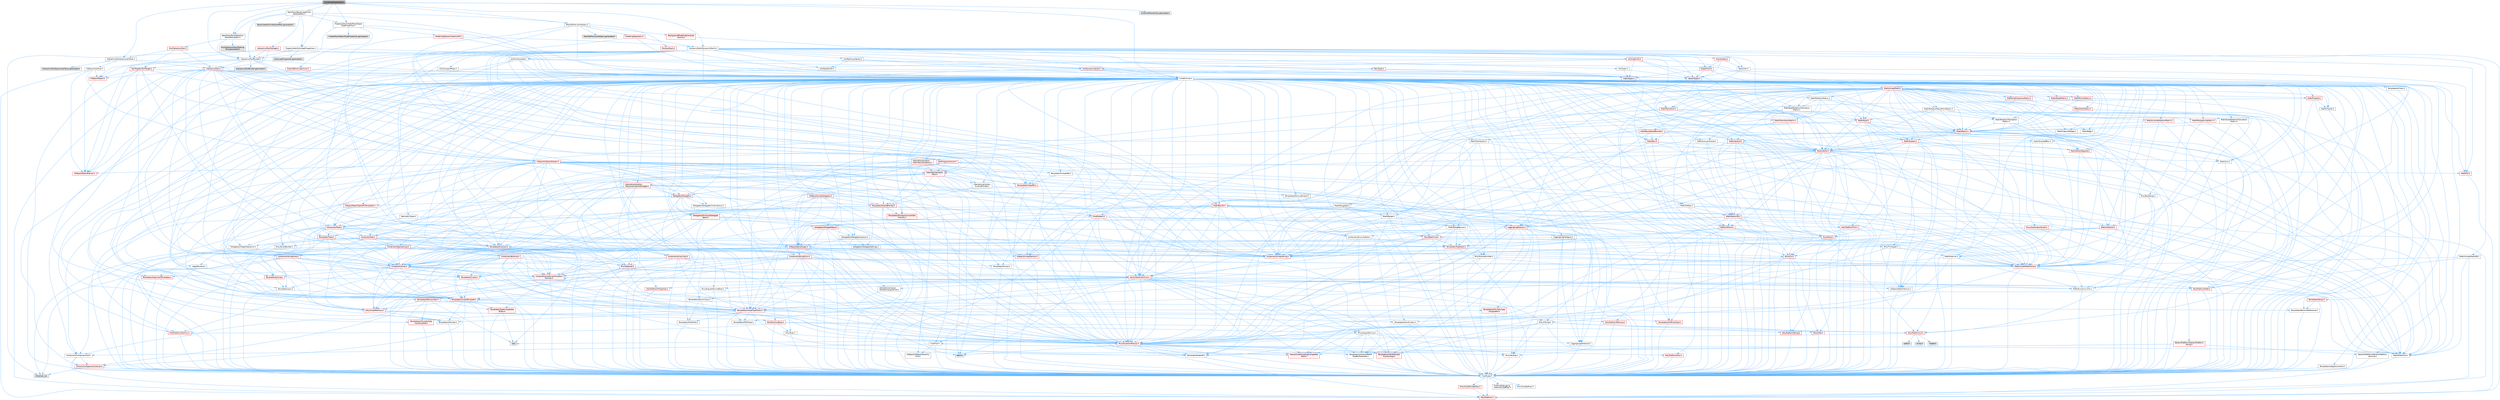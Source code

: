 digraph "CombineMeshesTool.h"
{
 // INTERACTIVE_SVG=YES
 // LATEX_PDF_SIZE
  bgcolor="transparent";
  edge [fontname=Helvetica,fontsize=10,labelfontname=Helvetica,labelfontsize=10];
  node [fontname=Helvetica,fontsize=10,shape=box,height=0.2,width=0.4];
  Node1 [id="Node000001",label="CombineMeshesTool.h",height=0.2,width=0.4,color="gray40", fillcolor="grey60", style="filled", fontcolor="black",tooltip=" "];
  Node1 -> Node2 [id="edge1_Node000001_Node000002",color="steelblue1",style="solid",tooltip=" "];
  Node2 [id="Node000002",label="CoreMinimal.h",height=0.2,width=0.4,color="grey40", fillcolor="white", style="filled",URL="$d7/d67/CoreMinimal_8h.html",tooltip=" "];
  Node2 -> Node3 [id="edge2_Node000002_Node000003",color="steelblue1",style="solid",tooltip=" "];
  Node3 [id="Node000003",label="CoreTypes.h",height=0.2,width=0.4,color="grey40", fillcolor="white", style="filled",URL="$dc/dec/CoreTypes_8h.html",tooltip=" "];
  Node3 -> Node4 [id="edge3_Node000003_Node000004",color="steelblue1",style="solid",tooltip=" "];
  Node4 [id="Node000004",label="HAL/Platform.h",height=0.2,width=0.4,color="red", fillcolor="#FFF0F0", style="filled",URL="$d9/dd0/Platform_8h.html",tooltip=" "];
  Node3 -> Node14 [id="edge4_Node000003_Node000014",color="steelblue1",style="solid",tooltip=" "];
  Node14 [id="Node000014",label="ProfilingDebugging\l/UMemoryDefines.h",height=0.2,width=0.4,color="grey40", fillcolor="white", style="filled",URL="$d2/da2/UMemoryDefines_8h.html",tooltip=" "];
  Node3 -> Node15 [id="edge5_Node000003_Node000015",color="steelblue1",style="solid",tooltip=" "];
  Node15 [id="Node000015",label="Misc/CoreMiscDefines.h",height=0.2,width=0.4,color="red", fillcolor="#FFF0F0", style="filled",URL="$da/d38/CoreMiscDefines_8h.html",tooltip=" "];
  Node15 -> Node4 [id="edge6_Node000015_Node000004",color="steelblue1",style="solid",tooltip=" "];
  Node3 -> Node16 [id="edge7_Node000003_Node000016",color="steelblue1",style="solid",tooltip=" "];
  Node16 [id="Node000016",label="Misc/CoreDefines.h",height=0.2,width=0.4,color="grey40", fillcolor="white", style="filled",URL="$d3/dd2/CoreDefines_8h.html",tooltip=" "];
  Node2 -> Node17 [id="edge8_Node000002_Node000017",color="steelblue1",style="solid",tooltip=" "];
  Node17 [id="Node000017",label="CoreFwd.h",height=0.2,width=0.4,color="grey40", fillcolor="white", style="filled",URL="$d1/d1e/CoreFwd_8h.html",tooltip=" "];
  Node17 -> Node3 [id="edge9_Node000017_Node000003",color="steelblue1",style="solid",tooltip=" "];
  Node17 -> Node18 [id="edge10_Node000017_Node000018",color="steelblue1",style="solid",tooltip=" "];
  Node18 [id="Node000018",label="Containers/ContainersFwd.h",height=0.2,width=0.4,color="grey40", fillcolor="white", style="filled",URL="$d4/d0a/ContainersFwd_8h.html",tooltip=" "];
  Node18 -> Node4 [id="edge11_Node000018_Node000004",color="steelblue1",style="solid",tooltip=" "];
  Node18 -> Node3 [id="edge12_Node000018_Node000003",color="steelblue1",style="solid",tooltip=" "];
  Node18 -> Node19 [id="edge13_Node000018_Node000019",color="steelblue1",style="solid",tooltip=" "];
  Node19 [id="Node000019",label="Traits/IsContiguousContainer.h",height=0.2,width=0.4,color="red", fillcolor="#FFF0F0", style="filled",URL="$d5/d3c/IsContiguousContainer_8h.html",tooltip=" "];
  Node19 -> Node3 [id="edge14_Node000019_Node000003",color="steelblue1",style="solid",tooltip=" "];
  Node19 -> Node21 [id="edge15_Node000019_Node000021",color="steelblue1",style="solid",tooltip=" "];
  Node21 [id="Node000021",label="initializer_list",height=0.2,width=0.4,color="grey60", fillcolor="#E0E0E0", style="filled",tooltip=" "];
  Node17 -> Node22 [id="edge16_Node000017_Node000022",color="steelblue1",style="solid",tooltip=" "];
  Node22 [id="Node000022",label="Math/MathFwd.h",height=0.2,width=0.4,color="grey40", fillcolor="white", style="filled",URL="$d2/d10/MathFwd_8h.html",tooltip=" "];
  Node22 -> Node4 [id="edge17_Node000022_Node000004",color="steelblue1",style="solid",tooltip=" "];
  Node17 -> Node23 [id="edge18_Node000017_Node000023",color="steelblue1",style="solid",tooltip=" "];
  Node23 [id="Node000023",label="UObject/UObjectHierarchy\lFwd.h",height=0.2,width=0.4,color="grey40", fillcolor="white", style="filled",URL="$d3/d13/UObjectHierarchyFwd_8h.html",tooltip=" "];
  Node2 -> Node23 [id="edge19_Node000002_Node000023",color="steelblue1",style="solid",tooltip=" "];
  Node2 -> Node18 [id="edge20_Node000002_Node000018",color="steelblue1",style="solid",tooltip=" "];
  Node2 -> Node24 [id="edge21_Node000002_Node000024",color="steelblue1",style="solid",tooltip=" "];
  Node24 [id="Node000024",label="Misc/VarArgs.h",height=0.2,width=0.4,color="grey40", fillcolor="white", style="filled",URL="$d5/d6f/VarArgs_8h.html",tooltip=" "];
  Node24 -> Node3 [id="edge22_Node000024_Node000003",color="steelblue1",style="solid",tooltip=" "];
  Node2 -> Node25 [id="edge23_Node000002_Node000025",color="steelblue1",style="solid",tooltip=" "];
  Node25 [id="Node000025",label="Logging/LogVerbosity.h",height=0.2,width=0.4,color="grey40", fillcolor="white", style="filled",URL="$d2/d8f/LogVerbosity_8h.html",tooltip=" "];
  Node25 -> Node3 [id="edge24_Node000025_Node000003",color="steelblue1",style="solid",tooltip=" "];
  Node2 -> Node26 [id="edge25_Node000002_Node000026",color="steelblue1",style="solid",tooltip=" "];
  Node26 [id="Node000026",label="Misc/OutputDevice.h",height=0.2,width=0.4,color="grey40", fillcolor="white", style="filled",URL="$d7/d32/OutputDevice_8h.html",tooltip=" "];
  Node26 -> Node17 [id="edge26_Node000026_Node000017",color="steelblue1",style="solid",tooltip=" "];
  Node26 -> Node3 [id="edge27_Node000026_Node000003",color="steelblue1",style="solid",tooltip=" "];
  Node26 -> Node25 [id="edge28_Node000026_Node000025",color="steelblue1",style="solid",tooltip=" "];
  Node26 -> Node24 [id="edge29_Node000026_Node000024",color="steelblue1",style="solid",tooltip=" "];
  Node26 -> Node27 [id="edge30_Node000026_Node000027",color="steelblue1",style="solid",tooltip=" "];
  Node27 [id="Node000027",label="Templates/IsArrayOrRefOf\lTypeByPredicate.h",height=0.2,width=0.4,color="grey40", fillcolor="white", style="filled",URL="$d6/da1/IsArrayOrRefOfTypeByPredicate_8h.html",tooltip=" "];
  Node27 -> Node3 [id="edge31_Node000027_Node000003",color="steelblue1",style="solid",tooltip=" "];
  Node26 -> Node28 [id="edge32_Node000026_Node000028",color="steelblue1",style="solid",tooltip=" "];
  Node28 [id="Node000028",label="Templates/IsValidVariadic\lFunctionArg.h",height=0.2,width=0.4,color="red", fillcolor="#FFF0F0", style="filled",URL="$d0/dc8/IsValidVariadicFunctionArg_8h.html",tooltip=" "];
  Node28 -> Node3 [id="edge33_Node000028_Node000003",color="steelblue1",style="solid",tooltip=" "];
  Node26 -> Node30 [id="edge34_Node000026_Node000030",color="steelblue1",style="solid",tooltip=" "];
  Node30 [id="Node000030",label="Traits/IsCharEncodingCompatible\lWith.h",height=0.2,width=0.4,color="red", fillcolor="#FFF0F0", style="filled",URL="$df/dd1/IsCharEncodingCompatibleWith_8h.html",tooltip=" "];
  Node2 -> Node32 [id="edge35_Node000002_Node000032",color="steelblue1",style="solid",tooltip=" "];
  Node32 [id="Node000032",label="HAL/PlatformCrt.h",height=0.2,width=0.4,color="red", fillcolor="#FFF0F0", style="filled",URL="$d8/d75/PlatformCrt_8h.html",tooltip=" "];
  Node32 -> Node33 [id="edge36_Node000032_Node000033",color="steelblue1",style="solid",tooltip=" "];
  Node33 [id="Node000033",label="new",height=0.2,width=0.4,color="grey60", fillcolor="#E0E0E0", style="filled",tooltip=" "];
  Node32 -> Node34 [id="edge37_Node000032_Node000034",color="steelblue1",style="solid",tooltip=" "];
  Node34 [id="Node000034",label="wchar.h",height=0.2,width=0.4,color="grey60", fillcolor="#E0E0E0", style="filled",tooltip=" "];
  Node32 -> Node35 [id="edge38_Node000032_Node000035",color="steelblue1",style="solid",tooltip=" "];
  Node35 [id="Node000035",label="stddef.h",height=0.2,width=0.4,color="grey60", fillcolor="#E0E0E0", style="filled",tooltip=" "];
  Node32 -> Node36 [id="edge39_Node000032_Node000036",color="steelblue1",style="solid",tooltip=" "];
  Node36 [id="Node000036",label="stdlib.h",height=0.2,width=0.4,color="grey60", fillcolor="#E0E0E0", style="filled",tooltip=" "];
  Node2 -> Node42 [id="edge40_Node000002_Node000042",color="steelblue1",style="solid",tooltip=" "];
  Node42 [id="Node000042",label="HAL/PlatformMisc.h",height=0.2,width=0.4,color="red", fillcolor="#FFF0F0", style="filled",URL="$d0/df5/PlatformMisc_8h.html",tooltip=" "];
  Node42 -> Node3 [id="edge41_Node000042_Node000003",color="steelblue1",style="solid",tooltip=" "];
  Node2 -> Node61 [id="edge42_Node000002_Node000061",color="steelblue1",style="solid",tooltip=" "];
  Node61 [id="Node000061",label="Misc/AssertionMacros.h",height=0.2,width=0.4,color="red", fillcolor="#FFF0F0", style="filled",URL="$d0/dfa/AssertionMacros_8h.html",tooltip=" "];
  Node61 -> Node3 [id="edge43_Node000061_Node000003",color="steelblue1",style="solid",tooltip=" "];
  Node61 -> Node4 [id="edge44_Node000061_Node000004",color="steelblue1",style="solid",tooltip=" "];
  Node61 -> Node42 [id="edge45_Node000061_Node000042",color="steelblue1",style="solid",tooltip=" "];
  Node61 -> Node62 [id="edge46_Node000061_Node000062",color="steelblue1",style="solid",tooltip=" "];
  Node62 [id="Node000062",label="Templates/EnableIf.h",height=0.2,width=0.4,color="grey40", fillcolor="white", style="filled",URL="$d7/d60/EnableIf_8h.html",tooltip=" "];
  Node62 -> Node3 [id="edge47_Node000062_Node000003",color="steelblue1",style="solid",tooltip=" "];
  Node61 -> Node27 [id="edge48_Node000061_Node000027",color="steelblue1",style="solid",tooltip=" "];
  Node61 -> Node28 [id="edge49_Node000061_Node000028",color="steelblue1",style="solid",tooltip=" "];
  Node61 -> Node30 [id="edge50_Node000061_Node000030",color="steelblue1",style="solid",tooltip=" "];
  Node61 -> Node24 [id="edge51_Node000061_Node000024",color="steelblue1",style="solid",tooltip=" "];
  Node61 -> Node69 [id="edge52_Node000061_Node000069",color="steelblue1",style="solid",tooltip=" "];
  Node69 [id="Node000069",label="atomic",height=0.2,width=0.4,color="grey60", fillcolor="#E0E0E0", style="filled",tooltip=" "];
  Node2 -> Node70 [id="edge53_Node000002_Node000070",color="steelblue1",style="solid",tooltip=" "];
  Node70 [id="Node000070",label="Templates/IsPointer.h",height=0.2,width=0.4,color="grey40", fillcolor="white", style="filled",URL="$d7/d05/IsPointer_8h.html",tooltip=" "];
  Node70 -> Node3 [id="edge54_Node000070_Node000003",color="steelblue1",style="solid",tooltip=" "];
  Node2 -> Node71 [id="edge55_Node000002_Node000071",color="steelblue1",style="solid",tooltip=" "];
  Node71 [id="Node000071",label="HAL/PlatformMemory.h",height=0.2,width=0.4,color="red", fillcolor="#FFF0F0", style="filled",URL="$de/d68/PlatformMemory_8h.html",tooltip=" "];
  Node71 -> Node3 [id="edge56_Node000071_Node000003",color="steelblue1",style="solid",tooltip=" "];
  Node2 -> Node54 [id="edge57_Node000002_Node000054",color="steelblue1",style="solid",tooltip=" "];
  Node54 [id="Node000054",label="HAL/PlatformAtomics.h",height=0.2,width=0.4,color="red", fillcolor="#FFF0F0", style="filled",URL="$d3/d36/PlatformAtomics_8h.html",tooltip=" "];
  Node54 -> Node3 [id="edge58_Node000054_Node000003",color="steelblue1",style="solid",tooltip=" "];
  Node2 -> Node76 [id="edge59_Node000002_Node000076",color="steelblue1",style="solid",tooltip=" "];
  Node76 [id="Node000076",label="Misc/Exec.h",height=0.2,width=0.4,color="grey40", fillcolor="white", style="filled",URL="$de/ddb/Exec_8h.html",tooltip=" "];
  Node76 -> Node3 [id="edge60_Node000076_Node000003",color="steelblue1",style="solid",tooltip=" "];
  Node76 -> Node61 [id="edge61_Node000076_Node000061",color="steelblue1",style="solid",tooltip=" "];
  Node2 -> Node77 [id="edge62_Node000002_Node000077",color="steelblue1",style="solid",tooltip=" "];
  Node77 [id="Node000077",label="HAL/MemoryBase.h",height=0.2,width=0.4,color="red", fillcolor="#FFF0F0", style="filled",URL="$d6/d9f/MemoryBase_8h.html",tooltip=" "];
  Node77 -> Node3 [id="edge63_Node000077_Node000003",color="steelblue1",style="solid",tooltip=" "];
  Node77 -> Node54 [id="edge64_Node000077_Node000054",color="steelblue1",style="solid",tooltip=" "];
  Node77 -> Node32 [id="edge65_Node000077_Node000032",color="steelblue1",style="solid",tooltip=" "];
  Node77 -> Node76 [id="edge66_Node000077_Node000076",color="steelblue1",style="solid",tooltip=" "];
  Node77 -> Node26 [id="edge67_Node000077_Node000026",color="steelblue1",style="solid",tooltip=" "];
  Node2 -> Node87 [id="edge68_Node000002_Node000087",color="steelblue1",style="solid",tooltip=" "];
  Node87 [id="Node000087",label="HAL/UnrealMemory.h",height=0.2,width=0.4,color="red", fillcolor="#FFF0F0", style="filled",URL="$d9/d96/UnrealMemory_8h.html",tooltip=" "];
  Node87 -> Node3 [id="edge69_Node000087_Node000003",color="steelblue1",style="solid",tooltip=" "];
  Node87 -> Node77 [id="edge70_Node000087_Node000077",color="steelblue1",style="solid",tooltip=" "];
  Node87 -> Node71 [id="edge71_Node000087_Node000071",color="steelblue1",style="solid",tooltip=" "];
  Node87 -> Node70 [id="edge72_Node000087_Node000070",color="steelblue1",style="solid",tooltip=" "];
  Node2 -> Node89 [id="edge73_Node000002_Node000089",color="steelblue1",style="solid",tooltip=" "];
  Node89 [id="Node000089",label="Templates/IsArithmetic.h",height=0.2,width=0.4,color="grey40", fillcolor="white", style="filled",URL="$d2/d5d/IsArithmetic_8h.html",tooltip=" "];
  Node89 -> Node3 [id="edge74_Node000089_Node000003",color="steelblue1",style="solid",tooltip=" "];
  Node2 -> Node83 [id="edge75_Node000002_Node000083",color="steelblue1",style="solid",tooltip=" "];
  Node83 [id="Node000083",label="Templates/AndOrNot.h",height=0.2,width=0.4,color="grey40", fillcolor="white", style="filled",URL="$db/d0a/AndOrNot_8h.html",tooltip=" "];
  Node83 -> Node3 [id="edge76_Node000083_Node000003",color="steelblue1",style="solid",tooltip=" "];
  Node2 -> Node90 [id="edge77_Node000002_Node000090",color="steelblue1",style="solid",tooltip=" "];
  Node90 [id="Node000090",label="Templates/IsPODType.h",height=0.2,width=0.4,color="grey40", fillcolor="white", style="filled",URL="$d7/db1/IsPODType_8h.html",tooltip=" "];
  Node90 -> Node3 [id="edge78_Node000090_Node000003",color="steelblue1",style="solid",tooltip=" "];
  Node2 -> Node91 [id="edge79_Node000002_Node000091",color="steelblue1",style="solid",tooltip=" "];
  Node91 [id="Node000091",label="Templates/IsUECoreType.h",height=0.2,width=0.4,color="red", fillcolor="#FFF0F0", style="filled",URL="$d1/db8/IsUECoreType_8h.html",tooltip=" "];
  Node91 -> Node3 [id="edge80_Node000091_Node000003",color="steelblue1",style="solid",tooltip=" "];
  Node2 -> Node84 [id="edge81_Node000002_Node000084",color="steelblue1",style="solid",tooltip=" "];
  Node84 [id="Node000084",label="Templates/IsTriviallyCopy\lConstructible.h",height=0.2,width=0.4,color="red", fillcolor="#FFF0F0", style="filled",URL="$d3/d78/IsTriviallyCopyConstructible_8h.html",tooltip=" "];
  Node84 -> Node3 [id="edge82_Node000084_Node000003",color="steelblue1",style="solid",tooltip=" "];
  Node2 -> Node92 [id="edge83_Node000002_Node000092",color="steelblue1",style="solid",tooltip=" "];
  Node92 [id="Node000092",label="Templates/UnrealTypeTraits.h",height=0.2,width=0.4,color="red", fillcolor="#FFF0F0", style="filled",URL="$d2/d2d/UnrealTypeTraits_8h.html",tooltip=" "];
  Node92 -> Node3 [id="edge84_Node000092_Node000003",color="steelblue1",style="solid",tooltip=" "];
  Node92 -> Node70 [id="edge85_Node000092_Node000070",color="steelblue1",style="solid",tooltip=" "];
  Node92 -> Node61 [id="edge86_Node000092_Node000061",color="steelblue1",style="solid",tooltip=" "];
  Node92 -> Node83 [id="edge87_Node000092_Node000083",color="steelblue1",style="solid",tooltip=" "];
  Node92 -> Node62 [id="edge88_Node000092_Node000062",color="steelblue1",style="solid",tooltip=" "];
  Node92 -> Node89 [id="edge89_Node000092_Node000089",color="steelblue1",style="solid",tooltip=" "];
  Node92 -> Node90 [id="edge90_Node000092_Node000090",color="steelblue1",style="solid",tooltip=" "];
  Node92 -> Node91 [id="edge91_Node000092_Node000091",color="steelblue1",style="solid",tooltip=" "];
  Node92 -> Node84 [id="edge92_Node000092_Node000084",color="steelblue1",style="solid",tooltip=" "];
  Node2 -> Node62 [id="edge93_Node000002_Node000062",color="steelblue1",style="solid",tooltip=" "];
  Node2 -> Node94 [id="edge94_Node000002_Node000094",color="steelblue1",style="solid",tooltip=" "];
  Node94 [id="Node000094",label="Templates/RemoveReference.h",height=0.2,width=0.4,color="grey40", fillcolor="white", style="filled",URL="$da/dbe/RemoveReference_8h.html",tooltip=" "];
  Node94 -> Node3 [id="edge95_Node000094_Node000003",color="steelblue1",style="solid",tooltip=" "];
  Node2 -> Node95 [id="edge96_Node000002_Node000095",color="steelblue1",style="solid",tooltip=" "];
  Node95 [id="Node000095",label="Templates/IntegralConstant.h",height=0.2,width=0.4,color="grey40", fillcolor="white", style="filled",URL="$db/d1b/IntegralConstant_8h.html",tooltip=" "];
  Node95 -> Node3 [id="edge97_Node000095_Node000003",color="steelblue1",style="solid",tooltip=" "];
  Node2 -> Node96 [id="edge98_Node000002_Node000096",color="steelblue1",style="solid",tooltip=" "];
  Node96 [id="Node000096",label="Templates/IsClass.h",height=0.2,width=0.4,color="grey40", fillcolor="white", style="filled",URL="$db/dcb/IsClass_8h.html",tooltip=" "];
  Node96 -> Node3 [id="edge99_Node000096_Node000003",color="steelblue1",style="solid",tooltip=" "];
  Node2 -> Node97 [id="edge100_Node000002_Node000097",color="steelblue1",style="solid",tooltip=" "];
  Node97 [id="Node000097",label="Templates/TypeCompatible\lBytes.h",height=0.2,width=0.4,color="red", fillcolor="#FFF0F0", style="filled",URL="$df/d0a/TypeCompatibleBytes_8h.html",tooltip=" "];
  Node97 -> Node3 [id="edge101_Node000097_Node000003",color="steelblue1",style="solid",tooltip=" "];
  Node97 -> Node33 [id="edge102_Node000097_Node000033",color="steelblue1",style="solid",tooltip=" "];
  Node2 -> Node19 [id="edge103_Node000002_Node000019",color="steelblue1",style="solid",tooltip=" "];
  Node2 -> Node98 [id="edge104_Node000002_Node000098",color="steelblue1",style="solid",tooltip=" "];
  Node98 [id="Node000098",label="Templates/UnrealTemplate.h",height=0.2,width=0.4,color="red", fillcolor="#FFF0F0", style="filled",URL="$d4/d24/UnrealTemplate_8h.html",tooltip=" "];
  Node98 -> Node3 [id="edge105_Node000098_Node000003",color="steelblue1",style="solid",tooltip=" "];
  Node98 -> Node70 [id="edge106_Node000098_Node000070",color="steelblue1",style="solid",tooltip=" "];
  Node98 -> Node87 [id="edge107_Node000098_Node000087",color="steelblue1",style="solid",tooltip=" "];
  Node98 -> Node92 [id="edge108_Node000098_Node000092",color="steelblue1",style="solid",tooltip=" "];
  Node98 -> Node94 [id="edge109_Node000098_Node000094",color="steelblue1",style="solid",tooltip=" "];
  Node98 -> Node97 [id="edge110_Node000098_Node000097",color="steelblue1",style="solid",tooltip=" "];
  Node98 -> Node19 [id="edge111_Node000098_Node000019",color="steelblue1",style="solid",tooltip=" "];
  Node2 -> Node47 [id="edge112_Node000002_Node000047",color="steelblue1",style="solid",tooltip=" "];
  Node47 [id="Node000047",label="Math/NumericLimits.h",height=0.2,width=0.4,color="grey40", fillcolor="white", style="filled",URL="$df/d1b/NumericLimits_8h.html",tooltip=" "];
  Node47 -> Node3 [id="edge113_Node000047_Node000003",color="steelblue1",style="solid",tooltip=" "];
  Node2 -> Node102 [id="edge114_Node000002_Node000102",color="steelblue1",style="solid",tooltip=" "];
  Node102 [id="Node000102",label="HAL/PlatformMath.h",height=0.2,width=0.4,color="red", fillcolor="#FFF0F0", style="filled",URL="$dc/d53/PlatformMath_8h.html",tooltip=" "];
  Node102 -> Node3 [id="edge115_Node000102_Node000003",color="steelblue1",style="solid",tooltip=" "];
  Node2 -> Node85 [id="edge116_Node000002_Node000085",color="steelblue1",style="solid",tooltip=" "];
  Node85 [id="Node000085",label="Templates/IsTriviallyCopy\lAssignable.h",height=0.2,width=0.4,color="red", fillcolor="#FFF0F0", style="filled",URL="$d2/df2/IsTriviallyCopyAssignable_8h.html",tooltip=" "];
  Node85 -> Node3 [id="edge117_Node000085_Node000003",color="steelblue1",style="solid",tooltip=" "];
  Node2 -> Node110 [id="edge118_Node000002_Node000110",color="steelblue1",style="solid",tooltip=" "];
  Node110 [id="Node000110",label="Templates/MemoryOps.h",height=0.2,width=0.4,color="red", fillcolor="#FFF0F0", style="filled",URL="$db/dea/MemoryOps_8h.html",tooltip=" "];
  Node110 -> Node3 [id="edge119_Node000110_Node000003",color="steelblue1",style="solid",tooltip=" "];
  Node110 -> Node87 [id="edge120_Node000110_Node000087",color="steelblue1",style="solid",tooltip=" "];
  Node110 -> Node85 [id="edge121_Node000110_Node000085",color="steelblue1",style="solid",tooltip=" "];
  Node110 -> Node84 [id="edge122_Node000110_Node000084",color="steelblue1",style="solid",tooltip=" "];
  Node110 -> Node92 [id="edge123_Node000110_Node000092",color="steelblue1",style="solid",tooltip=" "];
  Node110 -> Node33 [id="edge124_Node000110_Node000033",color="steelblue1",style="solid",tooltip=" "];
  Node2 -> Node111 [id="edge125_Node000002_Node000111",color="steelblue1",style="solid",tooltip=" "];
  Node111 [id="Node000111",label="Containers/ContainerAllocation\lPolicies.h",height=0.2,width=0.4,color="red", fillcolor="#FFF0F0", style="filled",URL="$d7/dff/ContainerAllocationPolicies_8h.html",tooltip=" "];
  Node111 -> Node3 [id="edge126_Node000111_Node000003",color="steelblue1",style="solid",tooltip=" "];
  Node111 -> Node111 [id="edge127_Node000111_Node000111",color="steelblue1",style="solid",tooltip=" "];
  Node111 -> Node102 [id="edge128_Node000111_Node000102",color="steelblue1",style="solid",tooltip=" "];
  Node111 -> Node87 [id="edge129_Node000111_Node000087",color="steelblue1",style="solid",tooltip=" "];
  Node111 -> Node47 [id="edge130_Node000111_Node000047",color="steelblue1",style="solid",tooltip=" "];
  Node111 -> Node61 [id="edge131_Node000111_Node000061",color="steelblue1",style="solid",tooltip=" "];
  Node111 -> Node110 [id="edge132_Node000111_Node000110",color="steelblue1",style="solid",tooltip=" "];
  Node111 -> Node97 [id="edge133_Node000111_Node000097",color="steelblue1",style="solid",tooltip=" "];
  Node2 -> Node114 [id="edge134_Node000002_Node000114",color="steelblue1",style="solid",tooltip=" "];
  Node114 [id="Node000114",label="Templates/IsEnumClass.h",height=0.2,width=0.4,color="grey40", fillcolor="white", style="filled",URL="$d7/d15/IsEnumClass_8h.html",tooltip=" "];
  Node114 -> Node3 [id="edge135_Node000114_Node000003",color="steelblue1",style="solid",tooltip=" "];
  Node114 -> Node83 [id="edge136_Node000114_Node000083",color="steelblue1",style="solid",tooltip=" "];
  Node2 -> Node115 [id="edge137_Node000002_Node000115",color="steelblue1",style="solid",tooltip=" "];
  Node115 [id="Node000115",label="HAL/PlatformProperties.h",height=0.2,width=0.4,color="red", fillcolor="#FFF0F0", style="filled",URL="$d9/db0/PlatformProperties_8h.html",tooltip=" "];
  Node115 -> Node3 [id="edge138_Node000115_Node000003",color="steelblue1",style="solid",tooltip=" "];
  Node2 -> Node118 [id="edge139_Node000002_Node000118",color="steelblue1",style="solid",tooltip=" "];
  Node118 [id="Node000118",label="Misc/EngineVersionBase.h",height=0.2,width=0.4,color="grey40", fillcolor="white", style="filled",URL="$d5/d2b/EngineVersionBase_8h.html",tooltip=" "];
  Node118 -> Node3 [id="edge140_Node000118_Node000003",color="steelblue1",style="solid",tooltip=" "];
  Node2 -> Node119 [id="edge141_Node000002_Node000119",color="steelblue1",style="solid",tooltip=" "];
  Node119 [id="Node000119",label="Internationalization\l/TextNamespaceFwd.h",height=0.2,width=0.4,color="grey40", fillcolor="white", style="filled",URL="$d8/d97/TextNamespaceFwd_8h.html",tooltip=" "];
  Node119 -> Node3 [id="edge142_Node000119_Node000003",color="steelblue1",style="solid",tooltip=" "];
  Node2 -> Node120 [id="edge143_Node000002_Node000120",color="steelblue1",style="solid",tooltip=" "];
  Node120 [id="Node000120",label="Serialization/Archive.h",height=0.2,width=0.4,color="red", fillcolor="#FFF0F0", style="filled",URL="$d7/d3b/Archive_8h.html",tooltip=" "];
  Node120 -> Node17 [id="edge144_Node000120_Node000017",color="steelblue1",style="solid",tooltip=" "];
  Node120 -> Node3 [id="edge145_Node000120_Node000003",color="steelblue1",style="solid",tooltip=" "];
  Node120 -> Node115 [id="edge146_Node000120_Node000115",color="steelblue1",style="solid",tooltip=" "];
  Node120 -> Node119 [id="edge147_Node000120_Node000119",color="steelblue1",style="solid",tooltip=" "];
  Node120 -> Node22 [id="edge148_Node000120_Node000022",color="steelblue1",style="solid",tooltip=" "];
  Node120 -> Node61 [id="edge149_Node000120_Node000061",color="steelblue1",style="solid",tooltip=" "];
  Node120 -> Node118 [id="edge150_Node000120_Node000118",color="steelblue1",style="solid",tooltip=" "];
  Node120 -> Node24 [id="edge151_Node000120_Node000024",color="steelblue1",style="solid",tooltip=" "];
  Node120 -> Node62 [id="edge152_Node000120_Node000062",color="steelblue1",style="solid",tooltip=" "];
  Node120 -> Node27 [id="edge153_Node000120_Node000027",color="steelblue1",style="solid",tooltip=" "];
  Node120 -> Node114 [id="edge154_Node000120_Node000114",color="steelblue1",style="solid",tooltip=" "];
  Node120 -> Node28 [id="edge155_Node000120_Node000028",color="steelblue1",style="solid",tooltip=" "];
  Node120 -> Node98 [id="edge156_Node000120_Node000098",color="steelblue1",style="solid",tooltip=" "];
  Node120 -> Node30 [id="edge157_Node000120_Node000030",color="steelblue1",style="solid",tooltip=" "];
  Node120 -> Node123 [id="edge158_Node000120_Node000123",color="steelblue1",style="solid",tooltip=" "];
  Node123 [id="Node000123",label="UObject/ObjectVersion.h",height=0.2,width=0.4,color="grey40", fillcolor="white", style="filled",URL="$da/d63/ObjectVersion_8h.html",tooltip=" "];
  Node123 -> Node3 [id="edge159_Node000123_Node000003",color="steelblue1",style="solid",tooltip=" "];
  Node2 -> Node124 [id="edge160_Node000002_Node000124",color="steelblue1",style="solid",tooltip=" "];
  Node124 [id="Node000124",label="Templates/Less.h",height=0.2,width=0.4,color="grey40", fillcolor="white", style="filled",URL="$de/dc8/Less_8h.html",tooltip=" "];
  Node124 -> Node3 [id="edge161_Node000124_Node000003",color="steelblue1",style="solid",tooltip=" "];
  Node124 -> Node98 [id="edge162_Node000124_Node000098",color="steelblue1",style="solid",tooltip=" "];
  Node2 -> Node125 [id="edge163_Node000002_Node000125",color="steelblue1",style="solid",tooltip=" "];
  Node125 [id="Node000125",label="Templates/Sorting.h",height=0.2,width=0.4,color="red", fillcolor="#FFF0F0", style="filled",URL="$d3/d9e/Sorting_8h.html",tooltip=" "];
  Node125 -> Node3 [id="edge164_Node000125_Node000003",color="steelblue1",style="solid",tooltip=" "];
  Node125 -> Node102 [id="edge165_Node000125_Node000102",color="steelblue1",style="solid",tooltip=" "];
  Node125 -> Node124 [id="edge166_Node000125_Node000124",color="steelblue1",style="solid",tooltip=" "];
  Node2 -> Node136 [id="edge167_Node000002_Node000136",color="steelblue1",style="solid",tooltip=" "];
  Node136 [id="Node000136",label="Misc/Char.h",height=0.2,width=0.4,color="red", fillcolor="#FFF0F0", style="filled",URL="$d0/d58/Char_8h.html",tooltip=" "];
  Node136 -> Node3 [id="edge168_Node000136_Node000003",color="steelblue1",style="solid",tooltip=" "];
  Node2 -> Node139 [id="edge169_Node000002_Node000139",color="steelblue1",style="solid",tooltip=" "];
  Node139 [id="Node000139",label="GenericPlatform/GenericPlatform\lStricmp.h",height=0.2,width=0.4,color="grey40", fillcolor="white", style="filled",URL="$d2/d86/GenericPlatformStricmp_8h.html",tooltip=" "];
  Node139 -> Node3 [id="edge170_Node000139_Node000003",color="steelblue1",style="solid",tooltip=" "];
  Node2 -> Node140 [id="edge171_Node000002_Node000140",color="steelblue1",style="solid",tooltip=" "];
  Node140 [id="Node000140",label="GenericPlatform/GenericPlatform\lString.h",height=0.2,width=0.4,color="red", fillcolor="#FFF0F0", style="filled",URL="$dd/d20/GenericPlatformString_8h.html",tooltip=" "];
  Node140 -> Node3 [id="edge172_Node000140_Node000003",color="steelblue1",style="solid",tooltip=" "];
  Node140 -> Node139 [id="edge173_Node000140_Node000139",color="steelblue1",style="solid",tooltip=" "];
  Node140 -> Node62 [id="edge174_Node000140_Node000062",color="steelblue1",style="solid",tooltip=" "];
  Node140 -> Node30 [id="edge175_Node000140_Node000030",color="steelblue1",style="solid",tooltip=" "];
  Node2 -> Node73 [id="edge176_Node000002_Node000073",color="steelblue1",style="solid",tooltip=" "];
  Node73 [id="Node000073",label="HAL/PlatformString.h",height=0.2,width=0.4,color="red", fillcolor="#FFF0F0", style="filled",URL="$db/db5/PlatformString_8h.html",tooltip=" "];
  Node73 -> Node3 [id="edge177_Node000073_Node000003",color="steelblue1",style="solid",tooltip=" "];
  Node2 -> Node143 [id="edge178_Node000002_Node000143",color="steelblue1",style="solid",tooltip=" "];
  Node143 [id="Node000143",label="Misc/CString.h",height=0.2,width=0.4,color="grey40", fillcolor="white", style="filled",URL="$d2/d49/CString_8h.html",tooltip=" "];
  Node143 -> Node3 [id="edge179_Node000143_Node000003",color="steelblue1",style="solid",tooltip=" "];
  Node143 -> Node32 [id="edge180_Node000143_Node000032",color="steelblue1",style="solid",tooltip=" "];
  Node143 -> Node73 [id="edge181_Node000143_Node000073",color="steelblue1",style="solid",tooltip=" "];
  Node143 -> Node61 [id="edge182_Node000143_Node000061",color="steelblue1",style="solid",tooltip=" "];
  Node143 -> Node136 [id="edge183_Node000143_Node000136",color="steelblue1",style="solid",tooltip=" "];
  Node143 -> Node24 [id="edge184_Node000143_Node000024",color="steelblue1",style="solid",tooltip=" "];
  Node143 -> Node27 [id="edge185_Node000143_Node000027",color="steelblue1",style="solid",tooltip=" "];
  Node143 -> Node28 [id="edge186_Node000143_Node000028",color="steelblue1",style="solid",tooltip=" "];
  Node143 -> Node30 [id="edge187_Node000143_Node000030",color="steelblue1",style="solid",tooltip=" "];
  Node2 -> Node144 [id="edge188_Node000002_Node000144",color="steelblue1",style="solid",tooltip=" "];
  Node144 [id="Node000144",label="Misc/Crc.h",height=0.2,width=0.4,color="red", fillcolor="#FFF0F0", style="filled",URL="$d4/dd2/Crc_8h.html",tooltip=" "];
  Node144 -> Node3 [id="edge189_Node000144_Node000003",color="steelblue1",style="solid",tooltip=" "];
  Node144 -> Node73 [id="edge190_Node000144_Node000073",color="steelblue1",style="solid",tooltip=" "];
  Node144 -> Node61 [id="edge191_Node000144_Node000061",color="steelblue1",style="solid",tooltip=" "];
  Node144 -> Node143 [id="edge192_Node000144_Node000143",color="steelblue1",style="solid",tooltip=" "];
  Node144 -> Node136 [id="edge193_Node000144_Node000136",color="steelblue1",style="solid",tooltip=" "];
  Node144 -> Node92 [id="edge194_Node000144_Node000092",color="steelblue1",style="solid",tooltip=" "];
  Node2 -> Node135 [id="edge195_Node000002_Node000135",color="steelblue1",style="solid",tooltip=" "];
  Node135 [id="Node000135",label="Math/UnrealMathUtility.h",height=0.2,width=0.4,color="red", fillcolor="#FFF0F0", style="filled",URL="$db/db8/UnrealMathUtility_8h.html",tooltip=" "];
  Node135 -> Node3 [id="edge196_Node000135_Node000003",color="steelblue1",style="solid",tooltip=" "];
  Node135 -> Node61 [id="edge197_Node000135_Node000061",color="steelblue1",style="solid",tooltip=" "];
  Node135 -> Node102 [id="edge198_Node000135_Node000102",color="steelblue1",style="solid",tooltip=" "];
  Node135 -> Node22 [id="edge199_Node000135_Node000022",color="steelblue1",style="solid",tooltip=" "];
  Node2 -> Node145 [id="edge200_Node000002_Node000145",color="steelblue1",style="solid",tooltip=" "];
  Node145 [id="Node000145",label="Containers/UnrealString.h",height=0.2,width=0.4,color="red", fillcolor="#FFF0F0", style="filled",URL="$d5/dba/UnrealString_8h.html",tooltip=" "];
  Node2 -> Node149 [id="edge201_Node000002_Node000149",color="steelblue1",style="solid",tooltip=" "];
  Node149 [id="Node000149",label="Containers/Array.h",height=0.2,width=0.4,color="red", fillcolor="#FFF0F0", style="filled",URL="$df/dd0/Array_8h.html",tooltip=" "];
  Node149 -> Node3 [id="edge202_Node000149_Node000003",color="steelblue1",style="solid",tooltip=" "];
  Node149 -> Node61 [id="edge203_Node000149_Node000061",color="steelblue1",style="solid",tooltip=" "];
  Node149 -> Node87 [id="edge204_Node000149_Node000087",color="steelblue1",style="solid",tooltip=" "];
  Node149 -> Node92 [id="edge205_Node000149_Node000092",color="steelblue1",style="solid",tooltip=" "];
  Node149 -> Node98 [id="edge206_Node000149_Node000098",color="steelblue1",style="solid",tooltip=" "];
  Node149 -> Node111 [id="edge207_Node000149_Node000111",color="steelblue1",style="solid",tooltip=" "];
  Node149 -> Node120 [id="edge208_Node000149_Node000120",color="steelblue1",style="solid",tooltip=" "];
  Node149 -> Node128 [id="edge209_Node000149_Node000128",color="steelblue1",style="solid",tooltip=" "];
  Node128 [id="Node000128",label="Templates/Invoke.h",height=0.2,width=0.4,color="red", fillcolor="#FFF0F0", style="filled",URL="$d7/deb/Invoke_8h.html",tooltip=" "];
  Node128 -> Node3 [id="edge210_Node000128_Node000003",color="steelblue1",style="solid",tooltip=" "];
  Node128 -> Node98 [id="edge211_Node000128_Node000098",color="steelblue1",style="solid",tooltip=" "];
  Node149 -> Node124 [id="edge212_Node000149_Node000124",color="steelblue1",style="solid",tooltip=" "];
  Node149 -> Node125 [id="edge213_Node000149_Node000125",color="steelblue1",style="solid",tooltip=" "];
  Node149 -> Node172 [id="edge214_Node000149_Node000172",color="steelblue1",style="solid",tooltip=" "];
  Node172 [id="Node000172",label="Templates/AlignmentTemplates.h",height=0.2,width=0.4,color="red", fillcolor="#FFF0F0", style="filled",URL="$dd/d32/AlignmentTemplates_8h.html",tooltip=" "];
  Node172 -> Node3 [id="edge215_Node000172_Node000003",color="steelblue1",style="solid",tooltip=" "];
  Node172 -> Node70 [id="edge216_Node000172_Node000070",color="steelblue1",style="solid",tooltip=" "];
  Node2 -> Node173 [id="edge217_Node000002_Node000173",color="steelblue1",style="solid",tooltip=" "];
  Node173 [id="Node000173",label="Misc/FrameNumber.h",height=0.2,width=0.4,color="grey40", fillcolor="white", style="filled",URL="$dd/dbd/FrameNumber_8h.html",tooltip=" "];
  Node173 -> Node3 [id="edge218_Node000173_Node000003",color="steelblue1",style="solid",tooltip=" "];
  Node173 -> Node47 [id="edge219_Node000173_Node000047",color="steelblue1",style="solid",tooltip=" "];
  Node173 -> Node135 [id="edge220_Node000173_Node000135",color="steelblue1",style="solid",tooltip=" "];
  Node173 -> Node62 [id="edge221_Node000173_Node000062",color="steelblue1",style="solid",tooltip=" "];
  Node173 -> Node92 [id="edge222_Node000173_Node000092",color="steelblue1",style="solid",tooltip=" "];
  Node2 -> Node174 [id="edge223_Node000002_Node000174",color="steelblue1",style="solid",tooltip=" "];
  Node174 [id="Node000174",label="Misc/Timespan.h",height=0.2,width=0.4,color="grey40", fillcolor="white", style="filled",URL="$da/dd9/Timespan_8h.html",tooltip=" "];
  Node174 -> Node3 [id="edge224_Node000174_Node000003",color="steelblue1",style="solid",tooltip=" "];
  Node174 -> Node175 [id="edge225_Node000174_Node000175",color="steelblue1",style="solid",tooltip=" "];
  Node175 [id="Node000175",label="Math/Interval.h",height=0.2,width=0.4,color="grey40", fillcolor="white", style="filled",URL="$d1/d55/Interval_8h.html",tooltip=" "];
  Node175 -> Node3 [id="edge226_Node000175_Node000003",color="steelblue1",style="solid",tooltip=" "];
  Node175 -> Node89 [id="edge227_Node000175_Node000089",color="steelblue1",style="solid",tooltip=" "];
  Node175 -> Node92 [id="edge228_Node000175_Node000092",color="steelblue1",style="solid",tooltip=" "];
  Node175 -> Node47 [id="edge229_Node000175_Node000047",color="steelblue1",style="solid",tooltip=" "];
  Node175 -> Node135 [id="edge230_Node000175_Node000135",color="steelblue1",style="solid",tooltip=" "];
  Node174 -> Node135 [id="edge231_Node000174_Node000135",color="steelblue1",style="solid",tooltip=" "];
  Node174 -> Node61 [id="edge232_Node000174_Node000061",color="steelblue1",style="solid",tooltip=" "];
  Node2 -> Node176 [id="edge233_Node000002_Node000176",color="steelblue1",style="solid",tooltip=" "];
  Node176 [id="Node000176",label="Containers/StringConv.h",height=0.2,width=0.4,color="red", fillcolor="#FFF0F0", style="filled",URL="$d3/ddf/StringConv_8h.html",tooltip=" "];
  Node176 -> Node3 [id="edge234_Node000176_Node000003",color="steelblue1",style="solid",tooltip=" "];
  Node176 -> Node61 [id="edge235_Node000176_Node000061",color="steelblue1",style="solid",tooltip=" "];
  Node176 -> Node111 [id="edge236_Node000176_Node000111",color="steelblue1",style="solid",tooltip=" "];
  Node176 -> Node149 [id="edge237_Node000176_Node000149",color="steelblue1",style="solid",tooltip=" "];
  Node176 -> Node143 [id="edge238_Node000176_Node000143",color="steelblue1",style="solid",tooltip=" "];
  Node176 -> Node177 [id="edge239_Node000176_Node000177",color="steelblue1",style="solid",tooltip=" "];
  Node177 [id="Node000177",label="Templates/IsArray.h",height=0.2,width=0.4,color="grey40", fillcolor="white", style="filled",URL="$d8/d8d/IsArray_8h.html",tooltip=" "];
  Node177 -> Node3 [id="edge240_Node000177_Node000003",color="steelblue1",style="solid",tooltip=" "];
  Node176 -> Node98 [id="edge241_Node000176_Node000098",color="steelblue1",style="solid",tooltip=" "];
  Node176 -> Node92 [id="edge242_Node000176_Node000092",color="steelblue1",style="solid",tooltip=" "];
  Node176 -> Node30 [id="edge243_Node000176_Node000030",color="steelblue1",style="solid",tooltip=" "];
  Node176 -> Node19 [id="edge244_Node000176_Node000019",color="steelblue1",style="solid",tooltip=" "];
  Node2 -> Node178 [id="edge245_Node000002_Node000178",color="steelblue1",style="solid",tooltip=" "];
  Node178 [id="Node000178",label="UObject/UnrealNames.h",height=0.2,width=0.4,color="red", fillcolor="#FFF0F0", style="filled",URL="$d8/db1/UnrealNames_8h.html",tooltip=" "];
  Node178 -> Node3 [id="edge246_Node000178_Node000003",color="steelblue1",style="solid",tooltip=" "];
  Node2 -> Node180 [id="edge247_Node000002_Node000180",color="steelblue1",style="solid",tooltip=" "];
  Node180 [id="Node000180",label="UObject/NameTypes.h",height=0.2,width=0.4,color="red", fillcolor="#FFF0F0", style="filled",URL="$d6/d35/NameTypes_8h.html",tooltip=" "];
  Node180 -> Node3 [id="edge248_Node000180_Node000003",color="steelblue1",style="solid",tooltip=" "];
  Node180 -> Node61 [id="edge249_Node000180_Node000061",color="steelblue1",style="solid",tooltip=" "];
  Node180 -> Node87 [id="edge250_Node000180_Node000087",color="steelblue1",style="solid",tooltip=" "];
  Node180 -> Node92 [id="edge251_Node000180_Node000092",color="steelblue1",style="solid",tooltip=" "];
  Node180 -> Node98 [id="edge252_Node000180_Node000098",color="steelblue1",style="solid",tooltip=" "];
  Node180 -> Node145 [id="edge253_Node000180_Node000145",color="steelblue1",style="solid",tooltip=" "];
  Node180 -> Node176 [id="edge254_Node000180_Node000176",color="steelblue1",style="solid",tooltip=" "];
  Node180 -> Node178 [id="edge255_Node000180_Node000178",color="steelblue1",style="solid",tooltip=" "];
  Node2 -> Node188 [id="edge256_Node000002_Node000188",color="steelblue1",style="solid",tooltip=" "];
  Node188 [id="Node000188",label="Misc/Parse.h",height=0.2,width=0.4,color="red", fillcolor="#FFF0F0", style="filled",URL="$dc/d71/Parse_8h.html",tooltip=" "];
  Node188 -> Node145 [id="edge257_Node000188_Node000145",color="steelblue1",style="solid",tooltip=" "];
  Node188 -> Node3 [id="edge258_Node000188_Node000003",color="steelblue1",style="solid",tooltip=" "];
  Node188 -> Node32 [id="edge259_Node000188_Node000032",color="steelblue1",style="solid",tooltip=" "];
  Node188 -> Node189 [id="edge260_Node000188_Node000189",color="steelblue1",style="solid",tooltip=" "];
  Node189 [id="Node000189",label="Templates/Function.h",height=0.2,width=0.4,color="red", fillcolor="#FFF0F0", style="filled",URL="$df/df5/Function_8h.html",tooltip=" "];
  Node189 -> Node3 [id="edge261_Node000189_Node000003",color="steelblue1",style="solid",tooltip=" "];
  Node189 -> Node61 [id="edge262_Node000189_Node000061",color="steelblue1",style="solid",tooltip=" "];
  Node189 -> Node87 [id="edge263_Node000189_Node000087",color="steelblue1",style="solid",tooltip=" "];
  Node189 -> Node92 [id="edge264_Node000189_Node000092",color="steelblue1",style="solid",tooltip=" "];
  Node189 -> Node128 [id="edge265_Node000189_Node000128",color="steelblue1",style="solid",tooltip=" "];
  Node189 -> Node98 [id="edge266_Node000189_Node000098",color="steelblue1",style="solid",tooltip=" "];
  Node189 -> Node135 [id="edge267_Node000189_Node000135",color="steelblue1",style="solid",tooltip=" "];
  Node189 -> Node33 [id="edge268_Node000189_Node000033",color="steelblue1",style="solid",tooltip=" "];
  Node2 -> Node172 [id="edge269_Node000002_Node000172",color="steelblue1",style="solid",tooltip=" "];
  Node2 -> Node191 [id="edge270_Node000002_Node000191",color="steelblue1",style="solid",tooltip=" "];
  Node191 [id="Node000191",label="Misc/StructBuilder.h",height=0.2,width=0.4,color="grey40", fillcolor="white", style="filled",URL="$d9/db3/StructBuilder_8h.html",tooltip=" "];
  Node191 -> Node3 [id="edge271_Node000191_Node000003",color="steelblue1",style="solid",tooltip=" "];
  Node191 -> Node135 [id="edge272_Node000191_Node000135",color="steelblue1",style="solid",tooltip=" "];
  Node191 -> Node172 [id="edge273_Node000191_Node000172",color="steelblue1",style="solid",tooltip=" "];
  Node2 -> Node104 [id="edge274_Node000002_Node000104",color="steelblue1",style="solid",tooltip=" "];
  Node104 [id="Node000104",label="Templates/Decay.h",height=0.2,width=0.4,color="red", fillcolor="#FFF0F0", style="filled",URL="$dd/d0f/Decay_8h.html",tooltip=" "];
  Node104 -> Node3 [id="edge275_Node000104_Node000003",color="steelblue1",style="solid",tooltip=" "];
  Node104 -> Node94 [id="edge276_Node000104_Node000094",color="steelblue1",style="solid",tooltip=" "];
  Node2 -> Node192 [id="edge277_Node000002_Node000192",color="steelblue1",style="solid",tooltip=" "];
  Node192 [id="Node000192",label="Templates/PointerIsConvertible\lFromTo.h",height=0.2,width=0.4,color="red", fillcolor="#FFF0F0", style="filled",URL="$d6/d65/PointerIsConvertibleFromTo_8h.html",tooltip=" "];
  Node192 -> Node3 [id="edge278_Node000192_Node000003",color="steelblue1",style="solid",tooltip=" "];
  Node2 -> Node128 [id="edge279_Node000002_Node000128",color="steelblue1",style="solid",tooltip=" "];
  Node2 -> Node189 [id="edge280_Node000002_Node000189",color="steelblue1",style="solid",tooltip=" "];
  Node2 -> Node161 [id="edge281_Node000002_Node000161",color="steelblue1",style="solid",tooltip=" "];
  Node161 [id="Node000161",label="Templates/TypeHash.h",height=0.2,width=0.4,color="red", fillcolor="#FFF0F0", style="filled",URL="$d1/d62/TypeHash_8h.html",tooltip=" "];
  Node161 -> Node3 [id="edge282_Node000161_Node000003",color="steelblue1",style="solid",tooltip=" "];
  Node161 -> Node144 [id="edge283_Node000161_Node000144",color="steelblue1",style="solid",tooltip=" "];
  Node2 -> Node193 [id="edge284_Node000002_Node000193",color="steelblue1",style="solid",tooltip=" "];
  Node193 [id="Node000193",label="Containers/ScriptArray.h",height=0.2,width=0.4,color="red", fillcolor="#FFF0F0", style="filled",URL="$dc/daf/ScriptArray_8h.html",tooltip=" "];
  Node193 -> Node3 [id="edge285_Node000193_Node000003",color="steelblue1",style="solid",tooltip=" "];
  Node193 -> Node61 [id="edge286_Node000193_Node000061",color="steelblue1",style="solid",tooltip=" "];
  Node193 -> Node87 [id="edge287_Node000193_Node000087",color="steelblue1",style="solid",tooltip=" "];
  Node193 -> Node111 [id="edge288_Node000193_Node000111",color="steelblue1",style="solid",tooltip=" "];
  Node193 -> Node149 [id="edge289_Node000193_Node000149",color="steelblue1",style="solid",tooltip=" "];
  Node193 -> Node21 [id="edge290_Node000193_Node000021",color="steelblue1",style="solid",tooltip=" "];
  Node2 -> Node194 [id="edge291_Node000002_Node000194",color="steelblue1",style="solid",tooltip=" "];
  Node194 [id="Node000194",label="Containers/BitArray.h",height=0.2,width=0.4,color="red", fillcolor="#FFF0F0", style="filled",URL="$d1/de4/BitArray_8h.html",tooltip=" "];
  Node194 -> Node111 [id="edge292_Node000194_Node000111",color="steelblue1",style="solid",tooltip=" "];
  Node194 -> Node3 [id="edge293_Node000194_Node000003",color="steelblue1",style="solid",tooltip=" "];
  Node194 -> Node54 [id="edge294_Node000194_Node000054",color="steelblue1",style="solid",tooltip=" "];
  Node194 -> Node87 [id="edge295_Node000194_Node000087",color="steelblue1",style="solid",tooltip=" "];
  Node194 -> Node135 [id="edge296_Node000194_Node000135",color="steelblue1",style="solid",tooltip=" "];
  Node194 -> Node61 [id="edge297_Node000194_Node000061",color="steelblue1",style="solid",tooltip=" "];
  Node194 -> Node120 [id="edge298_Node000194_Node000120",color="steelblue1",style="solid",tooltip=" "];
  Node194 -> Node62 [id="edge299_Node000194_Node000062",color="steelblue1",style="solid",tooltip=" "];
  Node194 -> Node128 [id="edge300_Node000194_Node000128",color="steelblue1",style="solid",tooltip=" "];
  Node194 -> Node98 [id="edge301_Node000194_Node000098",color="steelblue1",style="solid",tooltip=" "];
  Node194 -> Node92 [id="edge302_Node000194_Node000092",color="steelblue1",style="solid",tooltip=" "];
  Node2 -> Node195 [id="edge303_Node000002_Node000195",color="steelblue1",style="solid",tooltip=" "];
  Node195 [id="Node000195",label="Containers/SparseArray.h",height=0.2,width=0.4,color="red", fillcolor="#FFF0F0", style="filled",URL="$d5/dbf/SparseArray_8h.html",tooltip=" "];
  Node195 -> Node3 [id="edge304_Node000195_Node000003",color="steelblue1",style="solid",tooltip=" "];
  Node195 -> Node61 [id="edge305_Node000195_Node000061",color="steelblue1",style="solid",tooltip=" "];
  Node195 -> Node87 [id="edge306_Node000195_Node000087",color="steelblue1",style="solid",tooltip=" "];
  Node195 -> Node92 [id="edge307_Node000195_Node000092",color="steelblue1",style="solid",tooltip=" "];
  Node195 -> Node98 [id="edge308_Node000195_Node000098",color="steelblue1",style="solid",tooltip=" "];
  Node195 -> Node111 [id="edge309_Node000195_Node000111",color="steelblue1",style="solid",tooltip=" "];
  Node195 -> Node124 [id="edge310_Node000195_Node000124",color="steelblue1",style="solid",tooltip=" "];
  Node195 -> Node149 [id="edge311_Node000195_Node000149",color="steelblue1",style="solid",tooltip=" "];
  Node195 -> Node135 [id="edge312_Node000195_Node000135",color="steelblue1",style="solid",tooltip=" "];
  Node195 -> Node193 [id="edge313_Node000195_Node000193",color="steelblue1",style="solid",tooltip=" "];
  Node195 -> Node194 [id="edge314_Node000195_Node000194",color="steelblue1",style="solid",tooltip=" "];
  Node195 -> Node145 [id="edge315_Node000195_Node000145",color="steelblue1",style="solid",tooltip=" "];
  Node2 -> Node211 [id="edge316_Node000002_Node000211",color="steelblue1",style="solid",tooltip=" "];
  Node211 [id="Node000211",label="Containers/Set.h",height=0.2,width=0.4,color="red", fillcolor="#FFF0F0", style="filled",URL="$d4/d45/Set_8h.html",tooltip=" "];
  Node211 -> Node111 [id="edge317_Node000211_Node000111",color="steelblue1",style="solid",tooltip=" "];
  Node211 -> Node195 [id="edge318_Node000211_Node000195",color="steelblue1",style="solid",tooltip=" "];
  Node211 -> Node18 [id="edge319_Node000211_Node000018",color="steelblue1",style="solid",tooltip=" "];
  Node211 -> Node135 [id="edge320_Node000211_Node000135",color="steelblue1",style="solid",tooltip=" "];
  Node211 -> Node61 [id="edge321_Node000211_Node000061",color="steelblue1",style="solid",tooltip=" "];
  Node211 -> Node191 [id="edge322_Node000211_Node000191",color="steelblue1",style="solid",tooltip=" "];
  Node211 -> Node189 [id="edge323_Node000211_Node000189",color="steelblue1",style="solid",tooltip=" "];
  Node211 -> Node125 [id="edge324_Node000211_Node000125",color="steelblue1",style="solid",tooltip=" "];
  Node211 -> Node161 [id="edge325_Node000211_Node000161",color="steelblue1",style="solid",tooltip=" "];
  Node211 -> Node98 [id="edge326_Node000211_Node000098",color="steelblue1",style="solid",tooltip=" "];
  Node211 -> Node21 [id="edge327_Node000211_Node000021",color="steelblue1",style="solid",tooltip=" "];
  Node2 -> Node214 [id="edge328_Node000002_Node000214",color="steelblue1",style="solid",tooltip=" "];
  Node214 [id="Node000214",label="Algo/Reverse.h",height=0.2,width=0.4,color="grey40", fillcolor="white", style="filled",URL="$d5/d93/Reverse_8h.html",tooltip=" "];
  Node214 -> Node3 [id="edge329_Node000214_Node000003",color="steelblue1",style="solid",tooltip=" "];
  Node214 -> Node98 [id="edge330_Node000214_Node000098",color="steelblue1",style="solid",tooltip=" "];
  Node2 -> Node215 [id="edge331_Node000002_Node000215",color="steelblue1",style="solid",tooltip=" "];
  Node215 [id="Node000215",label="Containers/Map.h",height=0.2,width=0.4,color="red", fillcolor="#FFF0F0", style="filled",URL="$df/d79/Map_8h.html",tooltip=" "];
  Node215 -> Node3 [id="edge332_Node000215_Node000003",color="steelblue1",style="solid",tooltip=" "];
  Node215 -> Node214 [id="edge333_Node000215_Node000214",color="steelblue1",style="solid",tooltip=" "];
  Node215 -> Node211 [id="edge334_Node000215_Node000211",color="steelblue1",style="solid",tooltip=" "];
  Node215 -> Node145 [id="edge335_Node000215_Node000145",color="steelblue1",style="solid",tooltip=" "];
  Node215 -> Node61 [id="edge336_Node000215_Node000061",color="steelblue1",style="solid",tooltip=" "];
  Node215 -> Node191 [id="edge337_Node000215_Node000191",color="steelblue1",style="solid",tooltip=" "];
  Node215 -> Node189 [id="edge338_Node000215_Node000189",color="steelblue1",style="solid",tooltip=" "];
  Node215 -> Node125 [id="edge339_Node000215_Node000125",color="steelblue1",style="solid",tooltip=" "];
  Node215 -> Node216 [id="edge340_Node000215_Node000216",color="steelblue1",style="solid",tooltip=" "];
  Node216 [id="Node000216",label="Templates/Tuple.h",height=0.2,width=0.4,color="red", fillcolor="#FFF0F0", style="filled",URL="$d2/d4f/Tuple_8h.html",tooltip=" "];
  Node216 -> Node3 [id="edge341_Node000216_Node000003",color="steelblue1",style="solid",tooltip=" "];
  Node216 -> Node98 [id="edge342_Node000216_Node000098",color="steelblue1",style="solid",tooltip=" "];
  Node216 -> Node217 [id="edge343_Node000216_Node000217",color="steelblue1",style="solid",tooltip=" "];
  Node217 [id="Node000217",label="Delegates/IntegerSequence.h",height=0.2,width=0.4,color="grey40", fillcolor="white", style="filled",URL="$d2/dcc/IntegerSequence_8h.html",tooltip=" "];
  Node217 -> Node3 [id="edge344_Node000217_Node000003",color="steelblue1",style="solid",tooltip=" "];
  Node216 -> Node128 [id="edge345_Node000216_Node000128",color="steelblue1",style="solid",tooltip=" "];
  Node216 -> Node161 [id="edge346_Node000216_Node000161",color="steelblue1",style="solid",tooltip=" "];
  Node215 -> Node98 [id="edge347_Node000215_Node000098",color="steelblue1",style="solid",tooltip=" "];
  Node215 -> Node92 [id="edge348_Node000215_Node000092",color="steelblue1",style="solid",tooltip=" "];
  Node2 -> Node219 [id="edge349_Node000002_Node000219",color="steelblue1",style="solid",tooltip=" "];
  Node219 [id="Node000219",label="Math/IntPoint.h",height=0.2,width=0.4,color="red", fillcolor="#FFF0F0", style="filled",URL="$d3/df7/IntPoint_8h.html",tooltip=" "];
  Node219 -> Node3 [id="edge350_Node000219_Node000003",color="steelblue1",style="solid",tooltip=" "];
  Node219 -> Node61 [id="edge351_Node000219_Node000061",color="steelblue1",style="solid",tooltip=" "];
  Node219 -> Node188 [id="edge352_Node000219_Node000188",color="steelblue1",style="solid",tooltip=" "];
  Node219 -> Node22 [id="edge353_Node000219_Node000022",color="steelblue1",style="solid",tooltip=" "];
  Node219 -> Node135 [id="edge354_Node000219_Node000135",color="steelblue1",style="solid",tooltip=" "];
  Node219 -> Node145 [id="edge355_Node000219_Node000145",color="steelblue1",style="solid",tooltip=" "];
  Node219 -> Node161 [id="edge356_Node000219_Node000161",color="steelblue1",style="solid",tooltip=" "];
  Node2 -> Node221 [id="edge357_Node000002_Node000221",color="steelblue1",style="solid",tooltip=" "];
  Node221 [id="Node000221",label="Math/IntVector.h",height=0.2,width=0.4,color="red", fillcolor="#FFF0F0", style="filled",URL="$d7/d44/IntVector_8h.html",tooltip=" "];
  Node221 -> Node3 [id="edge358_Node000221_Node000003",color="steelblue1",style="solid",tooltip=" "];
  Node221 -> Node144 [id="edge359_Node000221_Node000144",color="steelblue1",style="solid",tooltip=" "];
  Node221 -> Node188 [id="edge360_Node000221_Node000188",color="steelblue1",style="solid",tooltip=" "];
  Node221 -> Node22 [id="edge361_Node000221_Node000022",color="steelblue1",style="solid",tooltip=" "];
  Node221 -> Node135 [id="edge362_Node000221_Node000135",color="steelblue1",style="solid",tooltip=" "];
  Node221 -> Node145 [id="edge363_Node000221_Node000145",color="steelblue1",style="solid",tooltip=" "];
  Node2 -> Node222 [id="edge364_Node000002_Node000222",color="steelblue1",style="solid",tooltip=" "];
  Node222 [id="Node000222",label="Logging/LogCategory.h",height=0.2,width=0.4,color="grey40", fillcolor="white", style="filled",URL="$d9/d36/LogCategory_8h.html",tooltip=" "];
  Node222 -> Node3 [id="edge365_Node000222_Node000003",color="steelblue1",style="solid",tooltip=" "];
  Node222 -> Node25 [id="edge366_Node000222_Node000025",color="steelblue1",style="solid",tooltip=" "];
  Node222 -> Node180 [id="edge367_Node000222_Node000180",color="steelblue1",style="solid",tooltip=" "];
  Node2 -> Node223 [id="edge368_Node000002_Node000223",color="steelblue1",style="solid",tooltip=" "];
  Node223 [id="Node000223",label="Logging/LogMacros.h",height=0.2,width=0.4,color="red", fillcolor="#FFF0F0", style="filled",URL="$d0/d16/LogMacros_8h.html",tooltip=" "];
  Node223 -> Node145 [id="edge369_Node000223_Node000145",color="steelblue1",style="solid",tooltip=" "];
  Node223 -> Node3 [id="edge370_Node000223_Node000003",color="steelblue1",style="solid",tooltip=" "];
  Node223 -> Node222 [id="edge371_Node000223_Node000222",color="steelblue1",style="solid",tooltip=" "];
  Node223 -> Node25 [id="edge372_Node000223_Node000025",color="steelblue1",style="solid",tooltip=" "];
  Node223 -> Node61 [id="edge373_Node000223_Node000061",color="steelblue1",style="solid",tooltip=" "];
  Node223 -> Node24 [id="edge374_Node000223_Node000024",color="steelblue1",style="solid",tooltip=" "];
  Node223 -> Node62 [id="edge375_Node000223_Node000062",color="steelblue1",style="solid",tooltip=" "];
  Node223 -> Node27 [id="edge376_Node000223_Node000027",color="steelblue1",style="solid",tooltip=" "];
  Node223 -> Node28 [id="edge377_Node000223_Node000028",color="steelblue1",style="solid",tooltip=" "];
  Node223 -> Node30 [id="edge378_Node000223_Node000030",color="steelblue1",style="solid",tooltip=" "];
  Node2 -> Node226 [id="edge379_Node000002_Node000226",color="steelblue1",style="solid",tooltip=" "];
  Node226 [id="Node000226",label="Math/Vector2D.h",height=0.2,width=0.4,color="red", fillcolor="#FFF0F0", style="filled",URL="$d3/db0/Vector2D_8h.html",tooltip=" "];
  Node226 -> Node3 [id="edge380_Node000226_Node000003",color="steelblue1",style="solid",tooltip=" "];
  Node226 -> Node22 [id="edge381_Node000226_Node000022",color="steelblue1",style="solid",tooltip=" "];
  Node226 -> Node61 [id="edge382_Node000226_Node000061",color="steelblue1",style="solid",tooltip=" "];
  Node226 -> Node144 [id="edge383_Node000226_Node000144",color="steelblue1",style="solid",tooltip=" "];
  Node226 -> Node135 [id="edge384_Node000226_Node000135",color="steelblue1",style="solid",tooltip=" "];
  Node226 -> Node145 [id="edge385_Node000226_Node000145",color="steelblue1",style="solid",tooltip=" "];
  Node226 -> Node188 [id="edge386_Node000226_Node000188",color="steelblue1",style="solid",tooltip=" "];
  Node226 -> Node219 [id="edge387_Node000226_Node000219",color="steelblue1",style="solid",tooltip=" "];
  Node226 -> Node223 [id="edge388_Node000226_Node000223",color="steelblue1",style="solid",tooltip=" "];
  Node2 -> Node230 [id="edge389_Node000002_Node000230",color="steelblue1",style="solid",tooltip=" "];
  Node230 [id="Node000230",label="Math/IntRect.h",height=0.2,width=0.4,color="grey40", fillcolor="white", style="filled",URL="$d7/d53/IntRect_8h.html",tooltip=" "];
  Node230 -> Node3 [id="edge390_Node000230_Node000003",color="steelblue1",style="solid",tooltip=" "];
  Node230 -> Node22 [id="edge391_Node000230_Node000022",color="steelblue1",style="solid",tooltip=" "];
  Node230 -> Node135 [id="edge392_Node000230_Node000135",color="steelblue1",style="solid",tooltip=" "];
  Node230 -> Node145 [id="edge393_Node000230_Node000145",color="steelblue1",style="solid",tooltip=" "];
  Node230 -> Node219 [id="edge394_Node000230_Node000219",color="steelblue1",style="solid",tooltip=" "];
  Node230 -> Node226 [id="edge395_Node000230_Node000226",color="steelblue1",style="solid",tooltip=" "];
  Node2 -> Node231 [id="edge396_Node000002_Node000231",color="steelblue1",style="solid",tooltip=" "];
  Node231 [id="Node000231",label="Misc/ByteSwap.h",height=0.2,width=0.4,color="grey40", fillcolor="white", style="filled",URL="$dc/dd7/ByteSwap_8h.html",tooltip=" "];
  Node231 -> Node3 [id="edge397_Node000231_Node000003",color="steelblue1",style="solid",tooltip=" "];
  Node231 -> Node32 [id="edge398_Node000231_Node000032",color="steelblue1",style="solid",tooltip=" "];
  Node2 -> Node160 [id="edge399_Node000002_Node000160",color="steelblue1",style="solid",tooltip=" "];
  Node160 [id="Node000160",label="Containers/EnumAsByte.h",height=0.2,width=0.4,color="grey40", fillcolor="white", style="filled",URL="$d6/d9a/EnumAsByte_8h.html",tooltip=" "];
  Node160 -> Node3 [id="edge400_Node000160_Node000003",color="steelblue1",style="solid",tooltip=" "];
  Node160 -> Node90 [id="edge401_Node000160_Node000090",color="steelblue1",style="solid",tooltip=" "];
  Node160 -> Node161 [id="edge402_Node000160_Node000161",color="steelblue1",style="solid",tooltip=" "];
  Node2 -> Node232 [id="edge403_Node000002_Node000232",color="steelblue1",style="solid",tooltip=" "];
  Node232 [id="Node000232",label="HAL/PlatformTLS.h",height=0.2,width=0.4,color="red", fillcolor="#FFF0F0", style="filled",URL="$d0/def/PlatformTLS_8h.html",tooltip=" "];
  Node232 -> Node3 [id="edge404_Node000232_Node000003",color="steelblue1",style="solid",tooltip=" "];
  Node2 -> Node235 [id="edge405_Node000002_Node000235",color="steelblue1",style="solid",tooltip=" "];
  Node235 [id="Node000235",label="CoreGlobals.h",height=0.2,width=0.4,color="red", fillcolor="#FFF0F0", style="filled",URL="$d5/d8c/CoreGlobals_8h.html",tooltip=" "];
  Node235 -> Node145 [id="edge406_Node000235_Node000145",color="steelblue1",style="solid",tooltip=" "];
  Node235 -> Node3 [id="edge407_Node000235_Node000003",color="steelblue1",style="solid",tooltip=" "];
  Node235 -> Node232 [id="edge408_Node000235_Node000232",color="steelblue1",style="solid",tooltip=" "];
  Node235 -> Node223 [id="edge409_Node000235_Node000223",color="steelblue1",style="solid",tooltip=" "];
  Node235 -> Node26 [id="edge410_Node000235_Node000026",color="steelblue1",style="solid",tooltip=" "];
  Node235 -> Node180 [id="edge411_Node000235_Node000180",color="steelblue1",style="solid",tooltip=" "];
  Node235 -> Node69 [id="edge412_Node000235_Node000069",color="steelblue1",style="solid",tooltip=" "];
  Node2 -> Node236 [id="edge413_Node000002_Node000236",color="steelblue1",style="solid",tooltip=" "];
  Node236 [id="Node000236",label="Templates/SharedPointer.h",height=0.2,width=0.4,color="red", fillcolor="#FFF0F0", style="filled",URL="$d2/d17/SharedPointer_8h.html",tooltip=" "];
  Node236 -> Node3 [id="edge414_Node000236_Node000003",color="steelblue1",style="solid",tooltip=" "];
  Node236 -> Node192 [id="edge415_Node000236_Node000192",color="steelblue1",style="solid",tooltip=" "];
  Node236 -> Node61 [id="edge416_Node000236_Node000061",color="steelblue1",style="solid",tooltip=" "];
  Node236 -> Node87 [id="edge417_Node000236_Node000087",color="steelblue1",style="solid",tooltip=" "];
  Node236 -> Node149 [id="edge418_Node000236_Node000149",color="steelblue1",style="solid",tooltip=" "];
  Node236 -> Node215 [id="edge419_Node000236_Node000215",color="steelblue1",style="solid",tooltip=" "];
  Node236 -> Node235 [id="edge420_Node000236_Node000235",color="steelblue1",style="solid",tooltip=" "];
  Node2 -> Node241 [id="edge421_Node000002_Node000241",color="steelblue1",style="solid",tooltip=" "];
  Node241 [id="Node000241",label="Internationalization\l/CulturePointer.h",height=0.2,width=0.4,color="grey40", fillcolor="white", style="filled",URL="$d6/dbe/CulturePointer_8h.html",tooltip=" "];
  Node241 -> Node3 [id="edge422_Node000241_Node000003",color="steelblue1",style="solid",tooltip=" "];
  Node241 -> Node236 [id="edge423_Node000241_Node000236",color="steelblue1",style="solid",tooltip=" "];
  Node2 -> Node242 [id="edge424_Node000002_Node000242",color="steelblue1",style="solid",tooltip=" "];
  Node242 [id="Node000242",label="UObject/WeakObjectPtrTemplates.h",height=0.2,width=0.4,color="red", fillcolor="#FFF0F0", style="filled",URL="$d8/d3b/WeakObjectPtrTemplates_8h.html",tooltip=" "];
  Node242 -> Node3 [id="edge425_Node000242_Node000003",color="steelblue1",style="solid",tooltip=" "];
  Node242 -> Node215 [id="edge426_Node000242_Node000215",color="steelblue1",style="solid",tooltip=" "];
  Node2 -> Node245 [id="edge427_Node000002_Node000245",color="steelblue1",style="solid",tooltip=" "];
  Node245 [id="Node000245",label="Delegates/DelegateSettings.h",height=0.2,width=0.4,color="grey40", fillcolor="white", style="filled",URL="$d0/d97/DelegateSettings_8h.html",tooltip=" "];
  Node245 -> Node3 [id="edge428_Node000245_Node000003",color="steelblue1",style="solid",tooltip=" "];
  Node2 -> Node246 [id="edge429_Node000002_Node000246",color="steelblue1",style="solid",tooltip=" "];
  Node246 [id="Node000246",label="Delegates/IDelegateInstance.h",height=0.2,width=0.4,color="grey40", fillcolor="white", style="filled",URL="$d2/d10/IDelegateInstance_8h.html",tooltip=" "];
  Node246 -> Node3 [id="edge430_Node000246_Node000003",color="steelblue1",style="solid",tooltip=" "];
  Node246 -> Node161 [id="edge431_Node000246_Node000161",color="steelblue1",style="solid",tooltip=" "];
  Node246 -> Node180 [id="edge432_Node000246_Node000180",color="steelblue1",style="solid",tooltip=" "];
  Node246 -> Node245 [id="edge433_Node000246_Node000245",color="steelblue1",style="solid",tooltip=" "];
  Node2 -> Node247 [id="edge434_Node000002_Node000247",color="steelblue1",style="solid",tooltip=" "];
  Node247 [id="Node000247",label="Delegates/DelegateBase.h",height=0.2,width=0.4,color="red", fillcolor="#FFF0F0", style="filled",URL="$da/d67/DelegateBase_8h.html",tooltip=" "];
  Node247 -> Node3 [id="edge435_Node000247_Node000003",color="steelblue1",style="solid",tooltip=" "];
  Node247 -> Node111 [id="edge436_Node000247_Node000111",color="steelblue1",style="solid",tooltip=" "];
  Node247 -> Node135 [id="edge437_Node000247_Node000135",color="steelblue1",style="solid",tooltip=" "];
  Node247 -> Node180 [id="edge438_Node000247_Node000180",color="steelblue1",style="solid",tooltip=" "];
  Node247 -> Node245 [id="edge439_Node000247_Node000245",color="steelblue1",style="solid",tooltip=" "];
  Node247 -> Node246 [id="edge440_Node000247_Node000246",color="steelblue1",style="solid",tooltip=" "];
  Node2 -> Node255 [id="edge441_Node000002_Node000255",color="steelblue1",style="solid",tooltip=" "];
  Node255 [id="Node000255",label="Delegates/MulticastDelegate\lBase.h",height=0.2,width=0.4,color="red", fillcolor="#FFF0F0", style="filled",URL="$db/d16/MulticastDelegateBase_8h.html",tooltip=" "];
  Node255 -> Node3 [id="edge442_Node000255_Node000003",color="steelblue1",style="solid",tooltip=" "];
  Node255 -> Node111 [id="edge443_Node000255_Node000111",color="steelblue1",style="solid",tooltip=" "];
  Node255 -> Node149 [id="edge444_Node000255_Node000149",color="steelblue1",style="solid",tooltip=" "];
  Node255 -> Node135 [id="edge445_Node000255_Node000135",color="steelblue1",style="solid",tooltip=" "];
  Node255 -> Node246 [id="edge446_Node000255_Node000246",color="steelblue1",style="solid",tooltip=" "];
  Node255 -> Node247 [id="edge447_Node000255_Node000247",color="steelblue1",style="solid",tooltip=" "];
  Node2 -> Node217 [id="edge448_Node000002_Node000217",color="steelblue1",style="solid",tooltip=" "];
  Node2 -> Node216 [id="edge449_Node000002_Node000216",color="steelblue1",style="solid",tooltip=" "];
  Node2 -> Node256 [id="edge450_Node000002_Node000256",color="steelblue1",style="solid",tooltip=" "];
  Node256 [id="Node000256",label="UObject/ScriptDelegates.h",height=0.2,width=0.4,color="red", fillcolor="#FFF0F0", style="filled",URL="$de/d81/ScriptDelegates_8h.html",tooltip=" "];
  Node256 -> Node149 [id="edge451_Node000256_Node000149",color="steelblue1",style="solid",tooltip=" "];
  Node256 -> Node111 [id="edge452_Node000256_Node000111",color="steelblue1",style="solid",tooltip=" "];
  Node256 -> Node145 [id="edge453_Node000256_Node000145",color="steelblue1",style="solid",tooltip=" "];
  Node256 -> Node61 [id="edge454_Node000256_Node000061",color="steelblue1",style="solid",tooltip=" "];
  Node256 -> Node236 [id="edge455_Node000256_Node000236",color="steelblue1",style="solid",tooltip=" "];
  Node256 -> Node161 [id="edge456_Node000256_Node000161",color="steelblue1",style="solid",tooltip=" "];
  Node256 -> Node92 [id="edge457_Node000256_Node000092",color="steelblue1",style="solid",tooltip=" "];
  Node256 -> Node180 [id="edge458_Node000256_Node000180",color="steelblue1",style="solid",tooltip=" "];
  Node2 -> Node258 [id="edge459_Node000002_Node000258",color="steelblue1",style="solid",tooltip=" "];
  Node258 [id="Node000258",label="Delegates/Delegate.h",height=0.2,width=0.4,color="red", fillcolor="#FFF0F0", style="filled",URL="$d4/d80/Delegate_8h.html",tooltip=" "];
  Node258 -> Node3 [id="edge460_Node000258_Node000003",color="steelblue1",style="solid",tooltip=" "];
  Node258 -> Node61 [id="edge461_Node000258_Node000061",color="steelblue1",style="solid",tooltip=" "];
  Node258 -> Node180 [id="edge462_Node000258_Node000180",color="steelblue1",style="solid",tooltip=" "];
  Node258 -> Node236 [id="edge463_Node000258_Node000236",color="steelblue1",style="solid",tooltip=" "];
  Node258 -> Node242 [id="edge464_Node000258_Node000242",color="steelblue1",style="solid",tooltip=" "];
  Node258 -> Node255 [id="edge465_Node000258_Node000255",color="steelblue1",style="solid",tooltip=" "];
  Node258 -> Node217 [id="edge466_Node000258_Node000217",color="steelblue1",style="solid",tooltip=" "];
  Node258 -> Node262 [id="edge467_Node000258_Node000262",color="steelblue1",style="solid",tooltip=" "];
  Node262 [id="Node000262",label="Delegates/DelegateCombinations.h",height=0.2,width=0.4,color="grey40", fillcolor="white", style="filled",URL="$d3/d23/DelegateCombinations_8h.html",tooltip=" "];
  Node2 -> Node263 [id="edge468_Node000002_Node000263",color="steelblue1",style="solid",tooltip=" "];
  Node263 [id="Node000263",label="Internationalization\l/TextLocalizationManager.h",height=0.2,width=0.4,color="red", fillcolor="#FFF0F0", style="filled",URL="$d5/d2e/TextLocalizationManager_8h.html",tooltip=" "];
  Node263 -> Node149 [id="edge469_Node000263_Node000149",color="steelblue1",style="solid",tooltip=" "];
  Node263 -> Node187 [id="edge470_Node000263_Node000187",color="steelblue1",style="solid",tooltip=" "];
  Node187 [id="Node000187",label="Containers/ArrayView.h",height=0.2,width=0.4,color="red", fillcolor="#FFF0F0", style="filled",URL="$d7/df4/ArrayView_8h.html",tooltip=" "];
  Node187 -> Node3 [id="edge471_Node000187_Node000003",color="steelblue1",style="solid",tooltip=" "];
  Node187 -> Node18 [id="edge472_Node000187_Node000018",color="steelblue1",style="solid",tooltip=" "];
  Node187 -> Node61 [id="edge473_Node000187_Node000061",color="steelblue1",style="solid",tooltip=" "];
  Node187 -> Node128 [id="edge474_Node000187_Node000128",color="steelblue1",style="solid",tooltip=" "];
  Node187 -> Node92 [id="edge475_Node000187_Node000092",color="steelblue1",style="solid",tooltip=" "];
  Node187 -> Node149 [id="edge476_Node000187_Node000149",color="steelblue1",style="solid",tooltip=" "];
  Node187 -> Node135 [id="edge477_Node000187_Node000135",color="steelblue1",style="solid",tooltip=" "];
  Node263 -> Node111 [id="edge478_Node000263_Node000111",color="steelblue1",style="solid",tooltip=" "];
  Node263 -> Node215 [id="edge479_Node000263_Node000215",color="steelblue1",style="solid",tooltip=" "];
  Node263 -> Node211 [id="edge480_Node000263_Node000211",color="steelblue1",style="solid",tooltip=" "];
  Node263 -> Node145 [id="edge481_Node000263_Node000145",color="steelblue1",style="solid",tooltip=" "];
  Node263 -> Node3 [id="edge482_Node000263_Node000003",color="steelblue1",style="solid",tooltip=" "];
  Node263 -> Node258 [id="edge483_Node000263_Node000258",color="steelblue1",style="solid",tooltip=" "];
  Node263 -> Node144 [id="edge484_Node000263_Node000144",color="steelblue1",style="solid",tooltip=" "];
  Node263 -> Node189 [id="edge485_Node000263_Node000189",color="steelblue1",style="solid",tooltip=" "];
  Node263 -> Node236 [id="edge486_Node000263_Node000236",color="steelblue1",style="solid",tooltip=" "];
  Node263 -> Node69 [id="edge487_Node000263_Node000069",color="steelblue1",style="solid",tooltip=" "];
  Node2 -> Node204 [id="edge488_Node000002_Node000204",color="steelblue1",style="solid",tooltip=" "];
  Node204 [id="Node000204",label="Misc/Optional.h",height=0.2,width=0.4,color="red", fillcolor="#FFF0F0", style="filled",URL="$d2/dae/Optional_8h.html",tooltip=" "];
  Node204 -> Node3 [id="edge489_Node000204_Node000003",color="steelblue1",style="solid",tooltip=" "];
  Node204 -> Node61 [id="edge490_Node000204_Node000061",color="steelblue1",style="solid",tooltip=" "];
  Node204 -> Node110 [id="edge491_Node000204_Node000110",color="steelblue1",style="solid",tooltip=" "];
  Node204 -> Node98 [id="edge492_Node000204_Node000098",color="steelblue1",style="solid",tooltip=" "];
  Node204 -> Node120 [id="edge493_Node000204_Node000120",color="steelblue1",style="solid",tooltip=" "];
  Node2 -> Node177 [id="edge494_Node000002_Node000177",color="steelblue1",style="solid",tooltip=" "];
  Node2 -> Node209 [id="edge495_Node000002_Node000209",color="steelblue1",style="solid",tooltip=" "];
  Node209 [id="Node000209",label="Templates/RemoveExtent.h",height=0.2,width=0.4,color="grey40", fillcolor="white", style="filled",URL="$dc/de9/RemoveExtent_8h.html",tooltip=" "];
  Node209 -> Node3 [id="edge496_Node000209_Node000003",color="steelblue1",style="solid",tooltip=" "];
  Node2 -> Node208 [id="edge497_Node000002_Node000208",color="steelblue1",style="solid",tooltip=" "];
  Node208 [id="Node000208",label="Templates/UniquePtr.h",height=0.2,width=0.4,color="red", fillcolor="#FFF0F0", style="filled",URL="$de/d1a/UniquePtr_8h.html",tooltip=" "];
  Node208 -> Node3 [id="edge498_Node000208_Node000003",color="steelblue1",style="solid",tooltip=" "];
  Node208 -> Node98 [id="edge499_Node000208_Node000098",color="steelblue1",style="solid",tooltip=" "];
  Node208 -> Node177 [id="edge500_Node000208_Node000177",color="steelblue1",style="solid",tooltip=" "];
  Node208 -> Node209 [id="edge501_Node000208_Node000209",color="steelblue1",style="solid",tooltip=" "];
  Node2 -> Node270 [id="edge502_Node000002_Node000270",color="steelblue1",style="solid",tooltip=" "];
  Node270 [id="Node000270",label="Internationalization\l/Text.h",height=0.2,width=0.4,color="red", fillcolor="#FFF0F0", style="filled",URL="$d6/d35/Text_8h.html",tooltip=" "];
  Node270 -> Node3 [id="edge503_Node000270_Node000003",color="steelblue1",style="solid",tooltip=" "];
  Node270 -> Node54 [id="edge504_Node000270_Node000054",color="steelblue1",style="solid",tooltip=" "];
  Node270 -> Node61 [id="edge505_Node000270_Node000061",color="steelblue1",style="solid",tooltip=" "];
  Node270 -> Node92 [id="edge506_Node000270_Node000092",color="steelblue1",style="solid",tooltip=" "];
  Node270 -> Node149 [id="edge507_Node000270_Node000149",color="steelblue1",style="solid",tooltip=" "];
  Node270 -> Node145 [id="edge508_Node000270_Node000145",color="steelblue1",style="solid",tooltip=" "];
  Node270 -> Node160 [id="edge509_Node000270_Node000160",color="steelblue1",style="solid",tooltip=" "];
  Node270 -> Node236 [id="edge510_Node000270_Node000236",color="steelblue1",style="solid",tooltip=" "];
  Node270 -> Node241 [id="edge511_Node000270_Node000241",color="steelblue1",style="solid",tooltip=" "];
  Node270 -> Node263 [id="edge512_Node000270_Node000263",color="steelblue1",style="solid",tooltip=" "];
  Node270 -> Node204 [id="edge513_Node000270_Node000204",color="steelblue1",style="solid",tooltip=" "];
  Node270 -> Node208 [id="edge514_Node000270_Node000208",color="steelblue1",style="solid",tooltip=" "];
  Node2 -> Node207 [id="edge515_Node000002_Node000207",color="steelblue1",style="solid",tooltip=" "];
  Node207 [id="Node000207",label="Templates/UniqueObj.h",height=0.2,width=0.4,color="grey40", fillcolor="white", style="filled",URL="$da/d95/UniqueObj_8h.html",tooltip=" "];
  Node207 -> Node3 [id="edge516_Node000207_Node000003",color="steelblue1",style="solid",tooltip=" "];
  Node207 -> Node208 [id="edge517_Node000207_Node000208",color="steelblue1",style="solid",tooltip=" "];
  Node2 -> Node276 [id="edge518_Node000002_Node000276",color="steelblue1",style="solid",tooltip=" "];
  Node276 [id="Node000276",label="Internationalization\l/Internationalization.h",height=0.2,width=0.4,color="red", fillcolor="#FFF0F0", style="filled",URL="$da/de4/Internationalization_8h.html",tooltip=" "];
  Node276 -> Node149 [id="edge519_Node000276_Node000149",color="steelblue1",style="solid",tooltip=" "];
  Node276 -> Node145 [id="edge520_Node000276_Node000145",color="steelblue1",style="solid",tooltip=" "];
  Node276 -> Node3 [id="edge521_Node000276_Node000003",color="steelblue1",style="solid",tooltip=" "];
  Node276 -> Node258 [id="edge522_Node000276_Node000258",color="steelblue1",style="solid",tooltip=" "];
  Node276 -> Node241 [id="edge523_Node000276_Node000241",color="steelblue1",style="solid",tooltip=" "];
  Node276 -> Node270 [id="edge524_Node000276_Node000270",color="steelblue1",style="solid",tooltip=" "];
  Node276 -> Node236 [id="edge525_Node000276_Node000236",color="steelblue1",style="solid",tooltip=" "];
  Node276 -> Node216 [id="edge526_Node000276_Node000216",color="steelblue1",style="solid",tooltip=" "];
  Node276 -> Node207 [id="edge527_Node000276_Node000207",color="steelblue1",style="solid",tooltip=" "];
  Node276 -> Node180 [id="edge528_Node000276_Node000180",color="steelblue1",style="solid",tooltip=" "];
  Node2 -> Node277 [id="edge529_Node000002_Node000277",color="steelblue1",style="solid",tooltip=" "];
  Node277 [id="Node000277",label="Math/Vector.h",height=0.2,width=0.4,color="red", fillcolor="#FFF0F0", style="filled",URL="$d6/dbe/Vector_8h.html",tooltip=" "];
  Node277 -> Node3 [id="edge530_Node000277_Node000003",color="steelblue1",style="solid",tooltip=" "];
  Node277 -> Node61 [id="edge531_Node000277_Node000061",color="steelblue1",style="solid",tooltip=" "];
  Node277 -> Node22 [id="edge532_Node000277_Node000022",color="steelblue1",style="solid",tooltip=" "];
  Node277 -> Node47 [id="edge533_Node000277_Node000047",color="steelblue1",style="solid",tooltip=" "];
  Node277 -> Node144 [id="edge534_Node000277_Node000144",color="steelblue1",style="solid",tooltip=" "];
  Node277 -> Node135 [id="edge535_Node000277_Node000135",color="steelblue1",style="solid",tooltip=" "];
  Node277 -> Node145 [id="edge536_Node000277_Node000145",color="steelblue1",style="solid",tooltip=" "];
  Node277 -> Node188 [id="edge537_Node000277_Node000188",color="steelblue1",style="solid",tooltip=" "];
  Node277 -> Node219 [id="edge538_Node000277_Node000219",color="steelblue1",style="solid",tooltip=" "];
  Node277 -> Node223 [id="edge539_Node000277_Node000223",color="steelblue1",style="solid",tooltip=" "];
  Node277 -> Node226 [id="edge540_Node000277_Node000226",color="steelblue1",style="solid",tooltip=" "];
  Node277 -> Node231 [id="edge541_Node000277_Node000231",color="steelblue1",style="solid",tooltip=" "];
  Node277 -> Node270 [id="edge542_Node000277_Node000270",color="steelblue1",style="solid",tooltip=" "];
  Node277 -> Node276 [id="edge543_Node000277_Node000276",color="steelblue1",style="solid",tooltip=" "];
  Node277 -> Node221 [id="edge544_Node000277_Node000221",color="steelblue1",style="solid",tooltip=" "];
  Node277 -> Node280 [id="edge545_Node000277_Node000280",color="steelblue1",style="solid",tooltip=" "];
  Node280 [id="Node000280",label="Math/Axis.h",height=0.2,width=0.4,color="grey40", fillcolor="white", style="filled",URL="$dd/dbb/Axis_8h.html",tooltip=" "];
  Node280 -> Node3 [id="edge546_Node000280_Node000003",color="steelblue1",style="solid",tooltip=" "];
  Node277 -> Node123 [id="edge547_Node000277_Node000123",color="steelblue1",style="solid",tooltip=" "];
  Node2 -> Node281 [id="edge548_Node000002_Node000281",color="steelblue1",style="solid",tooltip=" "];
  Node281 [id="Node000281",label="Math/Vector4.h",height=0.2,width=0.4,color="red", fillcolor="#FFF0F0", style="filled",URL="$d7/d36/Vector4_8h.html",tooltip=" "];
  Node281 -> Node3 [id="edge549_Node000281_Node000003",color="steelblue1",style="solid",tooltip=" "];
  Node281 -> Node144 [id="edge550_Node000281_Node000144",color="steelblue1",style="solid",tooltip=" "];
  Node281 -> Node22 [id="edge551_Node000281_Node000022",color="steelblue1",style="solid",tooltip=" "];
  Node281 -> Node135 [id="edge552_Node000281_Node000135",color="steelblue1",style="solid",tooltip=" "];
  Node281 -> Node145 [id="edge553_Node000281_Node000145",color="steelblue1",style="solid",tooltip=" "];
  Node281 -> Node188 [id="edge554_Node000281_Node000188",color="steelblue1",style="solid",tooltip=" "];
  Node281 -> Node223 [id="edge555_Node000281_Node000223",color="steelblue1",style="solid",tooltip=" "];
  Node281 -> Node226 [id="edge556_Node000281_Node000226",color="steelblue1",style="solid",tooltip=" "];
  Node281 -> Node277 [id="edge557_Node000281_Node000277",color="steelblue1",style="solid",tooltip=" "];
  Node2 -> Node282 [id="edge558_Node000002_Node000282",color="steelblue1",style="solid",tooltip=" "];
  Node282 [id="Node000282",label="Math/VectorRegister.h",height=0.2,width=0.4,color="red", fillcolor="#FFF0F0", style="filled",URL="$da/d8b/VectorRegister_8h.html",tooltip=" "];
  Node282 -> Node3 [id="edge559_Node000282_Node000003",color="steelblue1",style="solid",tooltip=" "];
  Node282 -> Node135 [id="edge560_Node000282_Node000135",color="steelblue1",style="solid",tooltip=" "];
  Node2 -> Node287 [id="edge561_Node000002_Node000287",color="steelblue1",style="solid",tooltip=" "];
  Node287 [id="Node000287",label="Math/TwoVectors.h",height=0.2,width=0.4,color="grey40", fillcolor="white", style="filled",URL="$d4/db4/TwoVectors_8h.html",tooltip=" "];
  Node287 -> Node3 [id="edge562_Node000287_Node000003",color="steelblue1",style="solid",tooltip=" "];
  Node287 -> Node61 [id="edge563_Node000287_Node000061",color="steelblue1",style="solid",tooltip=" "];
  Node287 -> Node135 [id="edge564_Node000287_Node000135",color="steelblue1",style="solid",tooltip=" "];
  Node287 -> Node145 [id="edge565_Node000287_Node000145",color="steelblue1",style="solid",tooltip=" "];
  Node287 -> Node277 [id="edge566_Node000287_Node000277",color="steelblue1",style="solid",tooltip=" "];
  Node2 -> Node288 [id="edge567_Node000002_Node000288",color="steelblue1",style="solid",tooltip=" "];
  Node288 [id="Node000288",label="Math/Edge.h",height=0.2,width=0.4,color="grey40", fillcolor="white", style="filled",URL="$d5/de0/Edge_8h.html",tooltip=" "];
  Node288 -> Node3 [id="edge568_Node000288_Node000003",color="steelblue1",style="solid",tooltip=" "];
  Node288 -> Node277 [id="edge569_Node000288_Node000277",color="steelblue1",style="solid",tooltip=" "];
  Node2 -> Node123 [id="edge570_Node000002_Node000123",color="steelblue1",style="solid",tooltip=" "];
  Node2 -> Node289 [id="edge571_Node000002_Node000289",color="steelblue1",style="solid",tooltip=" "];
  Node289 [id="Node000289",label="Math/CapsuleShape.h",height=0.2,width=0.4,color="grey40", fillcolor="white", style="filled",URL="$d3/d36/CapsuleShape_8h.html",tooltip=" "];
  Node289 -> Node3 [id="edge572_Node000289_Node000003",color="steelblue1",style="solid",tooltip=" "];
  Node289 -> Node277 [id="edge573_Node000289_Node000277",color="steelblue1",style="solid",tooltip=" "];
  Node2 -> Node290 [id="edge574_Node000002_Node000290",color="steelblue1",style="solid",tooltip=" "];
  Node290 [id="Node000290",label="Math/Rotator.h",height=0.2,width=0.4,color="red", fillcolor="#FFF0F0", style="filled",URL="$d8/d3a/Rotator_8h.html",tooltip=" "];
  Node290 -> Node3 [id="edge575_Node000290_Node000003",color="steelblue1",style="solid",tooltip=" "];
  Node290 -> Node22 [id="edge576_Node000290_Node000022",color="steelblue1",style="solid",tooltip=" "];
  Node290 -> Node135 [id="edge577_Node000290_Node000135",color="steelblue1",style="solid",tooltip=" "];
  Node290 -> Node145 [id="edge578_Node000290_Node000145",color="steelblue1",style="solid",tooltip=" "];
  Node290 -> Node188 [id="edge579_Node000290_Node000188",color="steelblue1",style="solid",tooltip=" "];
  Node290 -> Node223 [id="edge580_Node000290_Node000223",color="steelblue1",style="solid",tooltip=" "];
  Node290 -> Node277 [id="edge581_Node000290_Node000277",color="steelblue1",style="solid",tooltip=" "];
  Node290 -> Node282 [id="edge582_Node000290_Node000282",color="steelblue1",style="solid",tooltip=" "];
  Node290 -> Node123 [id="edge583_Node000290_Node000123",color="steelblue1",style="solid",tooltip=" "];
  Node2 -> Node291 [id="edge584_Node000002_Node000291",color="steelblue1",style="solid",tooltip=" "];
  Node291 [id="Node000291",label="Misc/DateTime.h",height=0.2,width=0.4,color="red", fillcolor="#FFF0F0", style="filled",URL="$d1/de9/DateTime_8h.html",tooltip=" "];
  Node291 -> Node145 [id="edge585_Node000291_Node000145",color="steelblue1",style="solid",tooltip=" "];
  Node291 -> Node3 [id="edge586_Node000291_Node000003",color="steelblue1",style="solid",tooltip=" "];
  Node291 -> Node174 [id="edge587_Node000291_Node000174",color="steelblue1",style="solid",tooltip=" "];
  Node291 -> Node120 [id="edge588_Node000291_Node000120",color="steelblue1",style="solid",tooltip=" "];
  Node291 -> Node161 [id="edge589_Node000291_Node000161",color="steelblue1",style="solid",tooltip=" "];
  Node2 -> Node292 [id="edge590_Node000002_Node000292",color="steelblue1",style="solid",tooltip=" "];
  Node292 [id="Node000292",label="Math/RangeBound.h",height=0.2,width=0.4,color="grey40", fillcolor="white", style="filled",URL="$d7/dd8/RangeBound_8h.html",tooltip=" "];
  Node292 -> Node3 [id="edge591_Node000292_Node000003",color="steelblue1",style="solid",tooltip=" "];
  Node292 -> Node61 [id="edge592_Node000292_Node000061",color="steelblue1",style="solid",tooltip=" "];
  Node292 -> Node161 [id="edge593_Node000292_Node000161",color="steelblue1",style="solid",tooltip=" "];
  Node292 -> Node160 [id="edge594_Node000292_Node000160",color="steelblue1",style="solid",tooltip=" "];
  Node292 -> Node173 [id="edge595_Node000292_Node000173",color="steelblue1",style="solid",tooltip=" "];
  Node292 -> Node291 [id="edge596_Node000292_Node000291",color="steelblue1",style="solid",tooltip=" "];
  Node2 -> Node293 [id="edge597_Node000002_Node000293",color="steelblue1",style="solid",tooltip=" "];
  Node293 [id="Node000293",label="Misc/AutomationEvent.h",height=0.2,width=0.4,color="red", fillcolor="#FFF0F0", style="filled",URL="$d1/d26/AutomationEvent_8h.html",tooltip=" "];
  Node293 -> Node3 [id="edge598_Node000293_Node000003",color="steelblue1",style="solid",tooltip=" "];
  Node293 -> Node291 [id="edge599_Node000293_Node000291",color="steelblue1",style="solid",tooltip=" "];
  Node2 -> Node294 [id="edge600_Node000002_Node000294",color="steelblue1",style="solid",tooltip=" "];
  Node294 [id="Node000294",label="Math/Range.h",height=0.2,width=0.4,color="grey40", fillcolor="white", style="filled",URL="$d9/db6/Range_8h.html",tooltip=" "];
  Node294 -> Node3 [id="edge601_Node000294_Node000003",color="steelblue1",style="solid",tooltip=" "];
  Node294 -> Node149 [id="edge602_Node000294_Node000149",color="steelblue1",style="solid",tooltip=" "];
  Node294 -> Node61 [id="edge603_Node000294_Node000061",color="steelblue1",style="solid",tooltip=" "];
  Node294 -> Node291 [id="edge604_Node000294_Node000291",color="steelblue1",style="solid",tooltip=" "];
  Node294 -> Node292 [id="edge605_Node000294_Node000292",color="steelblue1",style="solid",tooltip=" "];
  Node294 -> Node173 [id="edge606_Node000294_Node000173",color="steelblue1",style="solid",tooltip=" "];
  Node294 -> Node120 [id="edge607_Node000294_Node000120",color="steelblue1",style="solid",tooltip=" "];
  Node2 -> Node295 [id="edge608_Node000002_Node000295",color="steelblue1",style="solid",tooltip=" "];
  Node295 [id="Node000295",label="Math/RangeSet.h",height=0.2,width=0.4,color="grey40", fillcolor="white", style="filled",URL="$dc/d21/RangeSet_8h.html",tooltip=" "];
  Node295 -> Node3 [id="edge609_Node000295_Node000003",color="steelblue1",style="solid",tooltip=" "];
  Node295 -> Node149 [id="edge610_Node000295_Node000149",color="steelblue1",style="solid",tooltip=" "];
  Node295 -> Node294 [id="edge611_Node000295_Node000294",color="steelblue1",style="solid",tooltip=" "];
  Node295 -> Node120 [id="edge612_Node000295_Node000120",color="steelblue1",style="solid",tooltip=" "];
  Node2 -> Node175 [id="edge613_Node000002_Node000175",color="steelblue1",style="solid",tooltip=" "];
  Node2 -> Node296 [id="edge614_Node000002_Node000296",color="steelblue1",style="solid",tooltip=" "];
  Node296 [id="Node000296",label="Math/Box.h",height=0.2,width=0.4,color="red", fillcolor="#FFF0F0", style="filled",URL="$de/d0f/Box_8h.html",tooltip=" "];
  Node296 -> Node3 [id="edge615_Node000296_Node000003",color="steelblue1",style="solid",tooltip=" "];
  Node296 -> Node61 [id="edge616_Node000296_Node000061",color="steelblue1",style="solid",tooltip=" "];
  Node296 -> Node22 [id="edge617_Node000296_Node000022",color="steelblue1",style="solid",tooltip=" "];
  Node296 -> Node135 [id="edge618_Node000296_Node000135",color="steelblue1",style="solid",tooltip=" "];
  Node296 -> Node145 [id="edge619_Node000296_Node000145",color="steelblue1",style="solid",tooltip=" "];
  Node296 -> Node277 [id="edge620_Node000296_Node000277",color="steelblue1",style="solid",tooltip=" "];
  Node2 -> Node306 [id="edge621_Node000002_Node000306",color="steelblue1",style="solid",tooltip=" "];
  Node306 [id="Node000306",label="Math/Box2D.h",height=0.2,width=0.4,color="red", fillcolor="#FFF0F0", style="filled",URL="$d3/d1c/Box2D_8h.html",tooltip=" "];
  Node306 -> Node149 [id="edge622_Node000306_Node000149",color="steelblue1",style="solid",tooltip=" "];
  Node306 -> Node145 [id="edge623_Node000306_Node000145",color="steelblue1",style="solid",tooltip=" "];
  Node306 -> Node3 [id="edge624_Node000306_Node000003",color="steelblue1",style="solid",tooltip=" "];
  Node306 -> Node22 [id="edge625_Node000306_Node000022",color="steelblue1",style="solid",tooltip=" "];
  Node306 -> Node135 [id="edge626_Node000306_Node000135",color="steelblue1",style="solid",tooltip=" "];
  Node306 -> Node226 [id="edge627_Node000306_Node000226",color="steelblue1",style="solid",tooltip=" "];
  Node306 -> Node61 [id="edge628_Node000306_Node000061",color="steelblue1",style="solid",tooltip=" "];
  Node306 -> Node120 [id="edge629_Node000306_Node000120",color="steelblue1",style="solid",tooltip=" "];
  Node306 -> Node91 [id="edge630_Node000306_Node000091",color="steelblue1",style="solid",tooltip=" "];
  Node306 -> Node92 [id="edge631_Node000306_Node000092",color="steelblue1",style="solid",tooltip=" "];
  Node306 -> Node180 [id="edge632_Node000306_Node000180",color="steelblue1",style="solid",tooltip=" "];
  Node306 -> Node178 [id="edge633_Node000306_Node000178",color="steelblue1",style="solid",tooltip=" "];
  Node2 -> Node307 [id="edge634_Node000002_Node000307",color="steelblue1",style="solid",tooltip=" "];
  Node307 [id="Node000307",label="Math/BoxSphereBounds.h",height=0.2,width=0.4,color="red", fillcolor="#FFF0F0", style="filled",URL="$d3/d0a/BoxSphereBounds_8h.html",tooltip=" "];
  Node307 -> Node3 [id="edge635_Node000307_Node000003",color="steelblue1",style="solid",tooltip=" "];
  Node307 -> Node22 [id="edge636_Node000307_Node000022",color="steelblue1",style="solid",tooltip=" "];
  Node307 -> Node135 [id="edge637_Node000307_Node000135",color="steelblue1",style="solid",tooltip=" "];
  Node307 -> Node145 [id="edge638_Node000307_Node000145",color="steelblue1",style="solid",tooltip=" "];
  Node307 -> Node223 [id="edge639_Node000307_Node000223",color="steelblue1",style="solid",tooltip=" "];
  Node307 -> Node277 [id="edge640_Node000307_Node000277",color="steelblue1",style="solid",tooltip=" "];
  Node307 -> Node296 [id="edge641_Node000307_Node000296",color="steelblue1",style="solid",tooltip=" "];
  Node2 -> Node308 [id="edge642_Node000002_Node000308",color="steelblue1",style="solid",tooltip=" "];
  Node308 [id="Node000308",label="Math/OrientedBox.h",height=0.2,width=0.4,color="grey40", fillcolor="white", style="filled",URL="$d6/db1/OrientedBox_8h.html",tooltip=" "];
  Node308 -> Node3 [id="edge643_Node000308_Node000003",color="steelblue1",style="solid",tooltip=" "];
  Node308 -> Node277 [id="edge644_Node000308_Node000277",color="steelblue1",style="solid",tooltip=" "];
  Node308 -> Node175 [id="edge645_Node000308_Node000175",color="steelblue1",style="solid",tooltip=" "];
  Node2 -> Node280 [id="edge646_Node000002_Node000280",color="steelblue1",style="solid",tooltip=" "];
  Node2 -> Node298 [id="edge647_Node000002_Node000298",color="steelblue1",style="solid",tooltip=" "];
  Node298 [id="Node000298",label="Math/Matrix.h",height=0.2,width=0.4,color="red", fillcolor="#FFF0F0", style="filled",URL="$d3/db1/Matrix_8h.html",tooltip=" "];
  Node298 -> Node3 [id="edge648_Node000298_Node000003",color="steelblue1",style="solid",tooltip=" "];
  Node298 -> Node87 [id="edge649_Node000298_Node000087",color="steelblue1",style="solid",tooltip=" "];
  Node298 -> Node135 [id="edge650_Node000298_Node000135",color="steelblue1",style="solid",tooltip=" "];
  Node298 -> Node145 [id="edge651_Node000298_Node000145",color="steelblue1",style="solid",tooltip=" "];
  Node298 -> Node22 [id="edge652_Node000298_Node000022",color="steelblue1",style="solid",tooltip=" "];
  Node298 -> Node277 [id="edge653_Node000298_Node000277",color="steelblue1",style="solid",tooltip=" "];
  Node298 -> Node281 [id="edge654_Node000298_Node000281",color="steelblue1",style="solid",tooltip=" "];
  Node298 -> Node290 [id="edge655_Node000298_Node000290",color="steelblue1",style="solid",tooltip=" "];
  Node298 -> Node280 [id="edge656_Node000298_Node000280",color="steelblue1",style="solid",tooltip=" "];
  Node298 -> Node123 [id="edge657_Node000298_Node000123",color="steelblue1",style="solid",tooltip=" "];
  Node2 -> Node309 [id="edge658_Node000002_Node000309",color="steelblue1",style="solid",tooltip=" "];
  Node309 [id="Node000309",label="Math/RotationTranslation\lMatrix.h",height=0.2,width=0.4,color="grey40", fillcolor="white", style="filled",URL="$d6/d6f/RotationTranslationMatrix_8h.html",tooltip=" "];
  Node309 -> Node3 [id="edge659_Node000309_Node000003",color="steelblue1",style="solid",tooltip=" "];
  Node309 -> Node135 [id="edge660_Node000309_Node000135",color="steelblue1",style="solid",tooltip=" "];
  Node309 -> Node282 [id="edge661_Node000309_Node000282",color="steelblue1",style="solid",tooltip=" "];
  Node309 -> Node298 [id="edge662_Node000309_Node000298",color="steelblue1",style="solid",tooltip=" "];
  Node2 -> Node310 [id="edge663_Node000002_Node000310",color="steelblue1",style="solid",tooltip=" "];
  Node310 [id="Node000310",label="Math/RotationAboutPointMatrix.h",height=0.2,width=0.4,color="grey40", fillcolor="white", style="filled",URL="$d9/d30/RotationAboutPointMatrix_8h.html",tooltip=" "];
  Node310 -> Node3 [id="edge664_Node000310_Node000003",color="steelblue1",style="solid",tooltip=" "];
  Node310 -> Node277 [id="edge665_Node000310_Node000277",color="steelblue1",style="solid",tooltip=" "];
  Node310 -> Node298 [id="edge666_Node000310_Node000298",color="steelblue1",style="solid",tooltip=" "];
  Node310 -> Node302 [id="edge667_Node000310_Node000302",color="steelblue1",style="solid",tooltip=" "];
  Node302 [id="Node000302",label="Math/Quat.h",height=0.2,width=0.4,color="red", fillcolor="#FFF0F0", style="filled",URL="$d9/de9/Quat_8h.html",tooltip=" "];
  Node302 -> Node3 [id="edge668_Node000302_Node000003",color="steelblue1",style="solid",tooltip=" "];
  Node302 -> Node61 [id="edge669_Node000302_Node000061",color="steelblue1",style="solid",tooltip=" "];
  Node302 -> Node135 [id="edge670_Node000302_Node000135",color="steelblue1",style="solid",tooltip=" "];
  Node302 -> Node145 [id="edge671_Node000302_Node000145",color="steelblue1",style="solid",tooltip=" "];
  Node302 -> Node223 [id="edge672_Node000302_Node000223",color="steelblue1",style="solid",tooltip=" "];
  Node302 -> Node22 [id="edge673_Node000302_Node000022",color="steelblue1",style="solid",tooltip=" "];
  Node302 -> Node277 [id="edge674_Node000302_Node000277",color="steelblue1",style="solid",tooltip=" "];
  Node302 -> Node282 [id="edge675_Node000302_Node000282",color="steelblue1",style="solid",tooltip=" "];
  Node302 -> Node290 [id="edge676_Node000302_Node000290",color="steelblue1",style="solid",tooltip=" "];
  Node302 -> Node298 [id="edge677_Node000302_Node000298",color="steelblue1",style="solid",tooltip=" "];
  Node302 -> Node123 [id="edge678_Node000302_Node000123",color="steelblue1",style="solid",tooltip=" "];
  Node310 -> Node309 [id="edge679_Node000310_Node000309",color="steelblue1",style="solid",tooltip=" "];
  Node2 -> Node311 [id="edge680_Node000002_Node000311",color="steelblue1",style="solid",tooltip=" "];
  Node311 [id="Node000311",label="Math/ScaleRotationTranslation\lMatrix.h",height=0.2,width=0.4,color="grey40", fillcolor="white", style="filled",URL="$db/dbe/ScaleRotationTranslationMatrix_8h.html",tooltip=" "];
  Node311 -> Node3 [id="edge681_Node000311_Node000003",color="steelblue1",style="solid",tooltip=" "];
  Node311 -> Node135 [id="edge682_Node000311_Node000135",color="steelblue1",style="solid",tooltip=" "];
  Node311 -> Node298 [id="edge683_Node000311_Node000298",color="steelblue1",style="solid",tooltip=" "];
  Node2 -> Node312 [id="edge684_Node000002_Node000312",color="steelblue1",style="solid",tooltip=" "];
  Node312 [id="Node000312",label="Math/RotationMatrix.h",height=0.2,width=0.4,color="grey40", fillcolor="white", style="filled",URL="$d9/d6a/RotationMatrix_8h.html",tooltip=" "];
  Node312 -> Node3 [id="edge685_Node000312_Node000003",color="steelblue1",style="solid",tooltip=" "];
  Node312 -> Node277 [id="edge686_Node000312_Node000277",color="steelblue1",style="solid",tooltip=" "];
  Node312 -> Node290 [id="edge687_Node000312_Node000290",color="steelblue1",style="solid",tooltip=" "];
  Node312 -> Node298 [id="edge688_Node000312_Node000298",color="steelblue1",style="solid",tooltip=" "];
  Node312 -> Node309 [id="edge689_Node000312_Node000309",color="steelblue1",style="solid",tooltip=" "];
  Node312 -> Node313 [id="edge690_Node000312_Node000313",color="steelblue1",style="solid",tooltip=" "];
  Node313 [id="Node000313",label="Math/QuatRotationTranslation\lMatrix.h",height=0.2,width=0.4,color="grey40", fillcolor="white", style="filled",URL="$df/d18/QuatRotationTranslationMatrix_8h.html",tooltip=" "];
  Node313 -> Node3 [id="edge691_Node000313_Node000003",color="steelblue1",style="solid",tooltip=" "];
  Node313 -> Node61 [id="edge692_Node000313_Node000061",color="steelblue1",style="solid",tooltip=" "];
  Node313 -> Node277 [id="edge693_Node000313_Node000277",color="steelblue1",style="solid",tooltip=" "];
  Node313 -> Node298 [id="edge694_Node000313_Node000298",color="steelblue1",style="solid",tooltip=" "];
  Node313 -> Node302 [id="edge695_Node000313_Node000302",color="steelblue1",style="solid",tooltip=" "];
  Node2 -> Node302 [id="edge696_Node000002_Node000302",color="steelblue1",style="solid",tooltip=" "];
  Node2 -> Node314 [id="edge697_Node000002_Node000314",color="steelblue1",style="solid",tooltip=" "];
  Node314 [id="Node000314",label="Math/PerspectiveMatrix.h",height=0.2,width=0.4,color="red", fillcolor="#FFF0F0", style="filled",URL="$d8/d26/PerspectiveMatrix_8h.html",tooltip=" "];
  Node314 -> Node3 [id="edge698_Node000314_Node000003",color="steelblue1",style="solid",tooltip=" "];
  Node314 -> Node135 [id="edge699_Node000314_Node000135",color="steelblue1",style="solid",tooltip=" "];
  Node314 -> Node298 [id="edge700_Node000314_Node000298",color="steelblue1",style="solid",tooltip=" "];
  Node2 -> Node315 [id="edge701_Node000002_Node000315",color="steelblue1",style="solid",tooltip=" "];
  Node315 [id="Node000315",label="Math/OrthoMatrix.h",height=0.2,width=0.4,color="red", fillcolor="#FFF0F0", style="filled",URL="$d4/d39/OrthoMatrix_8h.html",tooltip=" "];
  Node315 -> Node3 [id="edge702_Node000315_Node000003",color="steelblue1",style="solid",tooltip=" "];
  Node315 -> Node298 [id="edge703_Node000315_Node000298",color="steelblue1",style="solid",tooltip=" "];
  Node2 -> Node316 [id="edge704_Node000002_Node000316",color="steelblue1",style="solid",tooltip=" "];
  Node316 [id="Node000316",label="Math/TranslationMatrix.h",height=0.2,width=0.4,color="red", fillcolor="#FFF0F0", style="filled",URL="$d1/d34/TranslationMatrix_8h.html",tooltip=" "];
  Node316 -> Node3 [id="edge705_Node000316_Node000003",color="steelblue1",style="solid",tooltip=" "];
  Node316 -> Node277 [id="edge706_Node000316_Node000277",color="steelblue1",style="solid",tooltip=" "];
  Node316 -> Node298 [id="edge707_Node000316_Node000298",color="steelblue1",style="solid",tooltip=" "];
  Node2 -> Node313 [id="edge708_Node000002_Node000313",color="steelblue1",style="solid",tooltip=" "];
  Node2 -> Node317 [id="edge709_Node000002_Node000317",color="steelblue1",style="solid",tooltip=" "];
  Node317 [id="Node000317",label="Math/InverseRotationMatrix.h",height=0.2,width=0.4,color="red", fillcolor="#FFF0F0", style="filled",URL="$d9/db8/InverseRotationMatrix_8h.html",tooltip=" "];
  Node317 -> Node3 [id="edge710_Node000317_Node000003",color="steelblue1",style="solid",tooltip=" "];
  Node317 -> Node135 [id="edge711_Node000317_Node000135",color="steelblue1",style="solid",tooltip=" "];
  Node317 -> Node298 [id="edge712_Node000317_Node000298",color="steelblue1",style="solid",tooltip=" "];
  Node2 -> Node318 [id="edge713_Node000002_Node000318",color="steelblue1",style="solid",tooltip=" "];
  Node318 [id="Node000318",label="Math/ScaleMatrix.h",height=0.2,width=0.4,color="red", fillcolor="#FFF0F0", style="filled",URL="$d5/d4e/ScaleMatrix_8h.html",tooltip=" "];
  Node318 -> Node3 [id="edge714_Node000318_Node000003",color="steelblue1",style="solid",tooltip=" "];
  Node318 -> Node298 [id="edge715_Node000318_Node000298",color="steelblue1",style="solid",tooltip=" "];
  Node2 -> Node319 [id="edge716_Node000002_Node000319",color="steelblue1",style="solid",tooltip=" "];
  Node319 [id="Node000319",label="Math/MirrorMatrix.h",height=0.2,width=0.4,color="red", fillcolor="#FFF0F0", style="filled",URL="$d1/d9d/MirrorMatrix_8h.html",tooltip=" "];
  Node319 -> Node3 [id="edge717_Node000319_Node000003",color="steelblue1",style="solid",tooltip=" "];
  Node319 -> Node298 [id="edge718_Node000319_Node000298",color="steelblue1",style="solid",tooltip=" "];
  Node2 -> Node320 [id="edge719_Node000002_Node000320",color="steelblue1",style="solid",tooltip=" "];
  Node320 [id="Node000320",label="Math/ClipProjectionMatrix.h",height=0.2,width=0.4,color="red", fillcolor="#FFF0F0", style="filled",URL="$db/db6/ClipProjectionMatrix_8h.html",tooltip=" "];
  Node320 -> Node3 [id="edge720_Node000320_Node000003",color="steelblue1",style="solid",tooltip=" "];
  Node320 -> Node298 [id="edge721_Node000320_Node000298",color="steelblue1",style="solid",tooltip=" "];
  Node2 -> Node321 [id="edge722_Node000002_Node000321",color="steelblue1",style="solid",tooltip=" "];
  Node321 [id="Node000321",label="Math/Float32.h",height=0.2,width=0.4,color="grey40", fillcolor="white", style="filled",URL="$d4/d65/Float32_8h.html",tooltip=" "];
  Node321 -> Node3 [id="edge723_Node000321_Node000003",color="steelblue1",style="solid",tooltip=" "];
  Node2 -> Node322 [id="edge724_Node000002_Node000322",color="steelblue1",style="solid",tooltip=" "];
  Node322 [id="Node000322",label="Math/Float16.h",height=0.2,width=0.4,color="red", fillcolor="#FFF0F0", style="filled",URL="$d5/d5e/Float16_8h.html",tooltip=" "];
  Node322 -> Node3 [id="edge725_Node000322_Node000003",color="steelblue1",style="solid",tooltip=" "];
  Node322 -> Node120 [id="edge726_Node000322_Node000120",color="steelblue1",style="solid",tooltip=" "];
  Node322 -> Node135 [id="edge727_Node000322_Node000135",color="steelblue1",style="solid",tooltip=" "];
  Node322 -> Node321 [id="edge728_Node000322_Node000321",color="steelblue1",style="solid",tooltip=" "];
  Node2 -> Node301 [id="edge729_Node000002_Node000301",color="steelblue1",style="solid",tooltip=" "];
  Node301 [id="Node000301",label="Math/Transform.h",height=0.2,width=0.4,color="red", fillcolor="#FFF0F0", style="filled",URL="$de/d05/Math_2Transform_8h.html",tooltip=" "];
  Node301 -> Node3 [id="edge730_Node000301_Node000003",color="steelblue1",style="solid",tooltip=" "];
  Node301 -> Node22 [id="edge731_Node000301_Node000022",color="steelblue1",style="solid",tooltip=" "];
  Node301 -> Node302 [id="edge732_Node000301_Node000302",color="steelblue1",style="solid",tooltip=" "];
  Node301 -> Node91 [id="edge733_Node000301_Node000091",color="steelblue1",style="solid",tooltip=" "];
  Node301 -> Node180 [id="edge734_Node000301_Node000180",color="steelblue1",style="solid",tooltip=" "];
  Node301 -> Node178 [id="edge735_Node000301_Node000178",color="steelblue1",style="solid",tooltip=" "];
  Node2 -> Node323 [id="edge736_Node000002_Node000323",color="steelblue1",style="solid",tooltip=" "];
  Node323 [id="Node000323",label="Math/ConvexHull2d.h",height=0.2,width=0.4,color="grey40", fillcolor="white", style="filled",URL="$d1/de3/ConvexHull2d_8h.html",tooltip=" "];
  Node323 -> Node3 [id="edge737_Node000323_Node000003",color="steelblue1",style="solid",tooltip=" "];
  Node323 -> Node226 [id="edge738_Node000323_Node000226",color="steelblue1",style="solid",tooltip=" "];
  Node323 -> Node277 [id="edge739_Node000323_Node000277",color="steelblue1",style="solid",tooltip=" "];
  Node2 -> Node324 [id="edge740_Node000002_Node000324",color="steelblue1",style="solid",tooltip=" "];
  Node324 [id="Node000324",label="Math/UnrealMath.h",height=0.2,width=0.4,color="red", fillcolor="#FFF0F0", style="filled",URL="$d8/db2/UnrealMath_8h.html",tooltip=" "];
  Node324 -> Node280 [id="edge741_Node000324_Node000280",color="steelblue1",style="solid",tooltip=" "];
  Node324 -> Node296 [id="edge742_Node000324_Node000296",color="steelblue1",style="solid",tooltip=" "];
  Node324 -> Node306 [id="edge743_Node000324_Node000306",color="steelblue1",style="solid",tooltip=" "];
  Node324 -> Node307 [id="edge744_Node000324_Node000307",color="steelblue1",style="solid",tooltip=" "];
  Node324 -> Node289 [id="edge745_Node000324_Node000289",color="steelblue1",style="solid",tooltip=" "];
  Node324 -> Node320 [id="edge746_Node000324_Node000320",color="steelblue1",style="solid",tooltip=" "];
  Node324 -> Node323 [id="edge747_Node000324_Node000323",color="steelblue1",style="solid",tooltip=" "];
  Node324 -> Node288 [id="edge748_Node000324_Node000288",color="steelblue1",style="solid",tooltip=" "];
  Node324 -> Node322 [id="edge749_Node000324_Node000322",color="steelblue1",style="solid",tooltip=" "];
  Node324 -> Node321 [id="edge750_Node000324_Node000321",color="steelblue1",style="solid",tooltip=" "];
  Node324 -> Node219 [id="edge751_Node000324_Node000219",color="steelblue1",style="solid",tooltip=" "];
  Node324 -> Node230 [id="edge752_Node000324_Node000230",color="steelblue1",style="solid",tooltip=" "];
  Node324 -> Node221 [id="edge753_Node000324_Node000221",color="steelblue1",style="solid",tooltip=" "];
  Node324 -> Node175 [id="edge754_Node000324_Node000175",color="steelblue1",style="solid",tooltip=" "];
  Node324 -> Node317 [id="edge755_Node000324_Node000317",color="steelblue1",style="solid",tooltip=" "];
  Node324 -> Node298 [id="edge756_Node000324_Node000298",color="steelblue1",style="solid",tooltip=" "];
  Node324 -> Node319 [id="edge757_Node000324_Node000319",color="steelblue1",style="solid",tooltip=" "];
  Node324 -> Node47 [id="edge758_Node000324_Node000047",color="steelblue1",style="solid",tooltip=" "];
  Node324 -> Node308 [id="edge759_Node000324_Node000308",color="steelblue1",style="solid",tooltip=" "];
  Node324 -> Node315 [id="edge760_Node000324_Node000315",color="steelblue1",style="solid",tooltip=" "];
  Node324 -> Node314 [id="edge761_Node000324_Node000314",color="steelblue1",style="solid",tooltip=" "];
  Node324 -> Node302 [id="edge762_Node000324_Node000302",color="steelblue1",style="solid",tooltip=" "];
  Node324 -> Node313 [id="edge763_Node000324_Node000313",color="steelblue1",style="solid",tooltip=" "];
  Node324 -> Node294 [id="edge764_Node000324_Node000294",color="steelblue1",style="solid",tooltip=" "];
  Node324 -> Node292 [id="edge765_Node000324_Node000292",color="steelblue1",style="solid",tooltip=" "];
  Node324 -> Node295 [id="edge766_Node000324_Node000295",color="steelblue1",style="solid",tooltip=" "];
  Node324 -> Node310 [id="edge767_Node000324_Node000310",color="steelblue1",style="solid",tooltip=" "];
  Node324 -> Node312 [id="edge768_Node000324_Node000312",color="steelblue1",style="solid",tooltip=" "];
  Node324 -> Node309 [id="edge769_Node000324_Node000309",color="steelblue1",style="solid",tooltip=" "];
  Node324 -> Node290 [id="edge770_Node000324_Node000290",color="steelblue1",style="solid",tooltip=" "];
  Node324 -> Node318 [id="edge771_Node000324_Node000318",color="steelblue1",style="solid",tooltip=" "];
  Node324 -> Node311 [id="edge772_Node000324_Node000311",color="steelblue1",style="solid",tooltip=" "];
  Node324 -> Node301 [id="edge773_Node000324_Node000301",color="steelblue1",style="solid",tooltip=" "];
  Node324 -> Node316 [id="edge774_Node000324_Node000316",color="steelblue1",style="solid",tooltip=" "];
  Node324 -> Node287 [id="edge775_Node000324_Node000287",color="steelblue1",style="solid",tooltip=" "];
  Node324 -> Node135 [id="edge776_Node000324_Node000135",color="steelblue1",style="solid",tooltip=" "];
  Node324 -> Node277 [id="edge777_Node000324_Node000277",color="steelblue1",style="solid",tooltip=" "];
  Node324 -> Node226 [id="edge778_Node000324_Node000226",color="steelblue1",style="solid",tooltip=" "];
  Node324 -> Node281 [id="edge779_Node000324_Node000281",color="steelblue1",style="solid",tooltip=" "];
  Node324 -> Node282 [id="edge780_Node000324_Node000282",color="steelblue1",style="solid",tooltip=" "];
  Node1 -> Node336 [id="edge781_Node000001_Node000336",color="steelblue1",style="solid",tooltip=" "];
  Node336 [id="Node000336",label="BaseTools/MultiSelection\lMeshEditingTool.h",height=0.2,width=0.4,color="grey40", fillcolor="white", style="filled",URL="$d0/d5c/MultiSelectionMeshEditingTool_8h.html",tooltip=" "];
  Node336 -> Node337 [id="edge782_Node000336_Node000337",color="steelblue1",style="solid",tooltip=" "];
  Node337 [id="Node000337",label="MultiSelectionTool.h",height=0.2,width=0.4,color="red", fillcolor="#FFF0F0", style="filled",URL="$d6/dc9/MultiSelectionTool_8h.html",tooltip=" "];
  Node337 -> Node338 [id="edge783_Node000337_Node000338",color="steelblue1",style="solid",tooltip=" "];
  Node338 [id="Node000338",label="InteractiveTool.h",height=0.2,width=0.4,color="red", fillcolor="#FFF0F0", style="filled",URL="$d5/d55/InteractiveTool_8h.html",tooltip=" "];
  Node338 -> Node149 [id="edge784_Node000338_Node000149",color="steelblue1",style="solid",tooltip=" "];
  Node338 -> Node215 [id="edge785_Node000338_Node000215",color="steelblue1",style="solid",tooltip=" "];
  Node338 -> Node145 [id="edge786_Node000338_Node000145",color="steelblue1",style="solid",tooltip=" "];
  Node338 -> Node2 [id="edge787_Node000338_Node000002",color="steelblue1",style="solid",tooltip=" "];
  Node338 -> Node258 [id="edge788_Node000338_Node000258",color="steelblue1",style="solid",tooltip=" "];
  Node338 -> Node4 [id="edge789_Node000338_Node000004",color="steelblue1",style="solid",tooltip=" "];
  Node338 -> Node270 [id="edge790_Node000338_Node000270",color="steelblue1",style="solid",tooltip=" "];
  Node338 -> Node61 [id="edge791_Node000338_Node000061",color="steelblue1",style="solid",tooltip=" "];
  Node338 -> Node204 [id="edge792_Node000338_Node000204",color="steelblue1",style="solid",tooltip=" "];
  Node338 -> Node62 [id="edge793_Node000338_Node000062",color="steelblue1",style="solid",tooltip=" "];
  Node338 -> Node189 [id="edge794_Node000338_Node000189",color="steelblue1",style="solid",tooltip=" "];
  Node338 -> Node208 [id="edge795_Node000338_Node000208",color="steelblue1",style="solid",tooltip=" "];
  Node338 -> Node98 [id="edge796_Node000338_Node000098",color="steelblue1",style="solid",tooltip=" "];
  Node338 -> Node373 [id="edge797_Node000338_Node000373",color="steelblue1",style="solid",tooltip=" "];
  Node373 [id="Node000373",label="UObject/Object.h",height=0.2,width=0.4,color="red", fillcolor="#FFF0F0", style="filled",URL="$db/dbf/Object_8h.html",tooltip=" "];
  Node373 -> Node343 [id="edge798_Node000373_Node000343",color="steelblue1",style="solid",tooltip=" "];
  Node343 [id="Node000343",label="UObject/ObjectMacros.h",height=0.2,width=0.4,color="red", fillcolor="#FFF0F0", style="filled",URL="$d8/d8d/ObjectMacros_8h.html",tooltip=" "];
  Node338 -> Node343 [id="edge799_Node000338_Node000343",color="steelblue1",style="solid",tooltip=" "];
  Node338 -> Node380 [id="edge800_Node000338_Node000380",color="steelblue1",style="solid",tooltip=" "];
  Node380 [id="Node000380",label="UObject/UObjectGlobals.h",height=0.2,width=0.4,color="red", fillcolor="#FFF0F0", style="filled",URL="$d0/da9/UObjectGlobals_8h.html",tooltip=" "];
  Node380 -> Node149 [id="edge801_Node000380_Node000149",color="steelblue1",style="solid",tooltip=" "];
  Node380 -> Node187 [id="edge802_Node000380_Node000187",color="steelblue1",style="solid",tooltip=" "];
  Node380 -> Node111 [id="edge803_Node000380_Node000111",color="steelblue1",style="solid",tooltip=" "];
  Node380 -> Node18 [id="edge804_Node000380_Node000018",color="steelblue1",style="solid",tooltip=" "];
  Node380 -> Node215 [id="edge805_Node000380_Node000215",color="steelblue1",style="solid",tooltip=" "];
  Node380 -> Node211 [id="edge806_Node000380_Node000211",color="steelblue1",style="solid",tooltip=" "];
  Node380 -> Node195 [id="edge807_Node000380_Node000195",color="steelblue1",style="solid",tooltip=" "];
  Node380 -> Node145 [id="edge808_Node000380_Node000145",color="steelblue1",style="solid",tooltip=" "];
  Node380 -> Node235 [id="edge809_Node000380_Node000235",color="steelblue1",style="solid",tooltip=" "];
  Node380 -> Node3 [id="edge810_Node000380_Node000003",color="steelblue1",style="solid",tooltip=" "];
  Node380 -> Node258 [id="edge811_Node000380_Node000258",color="steelblue1",style="solid",tooltip=" "];
  Node380 -> Node270 [id="edge812_Node000380_Node000270",color="steelblue1",style="solid",tooltip=" "];
  Node380 -> Node223 [id="edge813_Node000380_Node000223",color="steelblue1",style="solid",tooltip=" "];
  Node380 -> Node25 [id="edge814_Node000380_Node000025",color="steelblue1",style="solid",tooltip=" "];
  Node380 -> Node61 [id="edge815_Node000380_Node000061",color="steelblue1",style="solid",tooltip=" "];
  Node380 -> Node189 [id="edge816_Node000380_Node000189",color="steelblue1",style="solid",tooltip=" "];
  Node380 -> Node27 [id="edge817_Node000380_Node000027",color="steelblue1",style="solid",tooltip=" "];
  Node380 -> Node192 [id="edge818_Node000380_Node000192",color="steelblue1",style="solid",tooltip=" "];
  Node380 -> Node208 [id="edge819_Node000380_Node000208",color="steelblue1",style="solid",tooltip=" "];
  Node380 -> Node98 [id="edge820_Node000380_Node000098",color="steelblue1",style="solid",tooltip=" "];
  Node380 -> Node30 [id="edge821_Node000380_Node000030",color="steelblue1",style="solid",tooltip=" "];
  Node380 -> Node180 [id="edge822_Node000380_Node000180",color="steelblue1",style="solid",tooltip=" "];
  Node380 -> Node343 [id="edge823_Node000380_Node000343",color="steelblue1",style="solid",tooltip=" "];
  Node380 -> Node178 [id="edge824_Node000380_Node000178",color="steelblue1",style="solid",tooltip=" "];
  Node337 -> Node550 [id="edge825_Node000337_Node000550",color="steelblue1",style="solid",tooltip=" "];
  Node550 [id="Node000550",label="ToolTargets/ToolTarget.h",height=0.2,width=0.4,color="red", fillcolor="#FFF0F0", style="filled",URL="$d2/d53/ToolTarget_8h.html",tooltip=" "];
  Node550 -> Node149 [id="edge826_Node000550_Node000149",color="steelblue1",style="solid",tooltip=" "];
  Node550 -> Node111 [id="edge827_Node000550_Node000111",color="steelblue1",style="solid",tooltip=" "];
  Node550 -> Node2 [id="edge828_Node000550_Node000002",color="steelblue1",style="solid",tooltip=" "];
  Node550 -> Node3 [id="edge829_Node000550_Node000003",color="steelblue1",style="solid",tooltip=" "];
  Node550 -> Node32 [id="edge830_Node000550_Node000032",color="steelblue1",style="solid",tooltip=" "];
  Node550 -> Node61 [id="edge831_Node000550_Node000061",color="steelblue1",style="solid",tooltip=" "];
  Node550 -> Node373 [id="edge832_Node000550_Node000373",color="steelblue1",style="solid",tooltip=" "];
  Node550 -> Node343 [id="edge833_Node000550_Node000343",color="steelblue1",style="solid",tooltip=" "];
  Node550 -> Node380 [id="edge834_Node000550_Node000380",color="steelblue1",style="solid",tooltip=" "];
  Node337 -> Node552 [id="edge835_Node000337_Node000552",color="steelblue1",style="solid",tooltip=" "];
  Node552 [id="Node000552",label="InteractiveToolQueryInterfaces.h",height=0.2,width=0.4,color="grey40", fillcolor="white", style="filled",URL="$d9/d32/InteractiveToolQueryInterfaces_8h.html",tooltip=" "];
  Node552 -> Node2 [id="edge836_Node000552_Node000002",color="steelblue1",style="solid",tooltip=" "];
  Node552 -> Node338 [id="edge837_Node000552_Node000338",color="steelblue1",style="solid",tooltip=" "];
  Node552 -> Node434 [id="edge838_Node000552_Node000434",color="steelblue1",style="solid",tooltip=" "];
  Node434 [id="Node000434",label="UObject/Interface.h",height=0.2,width=0.4,color="grey40", fillcolor="white", style="filled",URL="$d7/d91/Interface_8h.html",tooltip=" "];
  Node434 -> Node4 [id="edge839_Node000434_Node000004",color="steelblue1",style="solid",tooltip=" "];
  Node434 -> Node373 [id="edge840_Node000434_Node000373",color="steelblue1",style="solid",tooltip=" "];
  Node434 -> Node343 [id="edge841_Node000434_Node000343",color="steelblue1",style="solid",tooltip=" "];
  Node434 -> Node380 [id="edge842_Node000434_Node000380",color="steelblue1",style="solid",tooltip=" "];
  Node552 -> Node553 [id="edge843_Node000552_Node000553",color="steelblue1",style="solid",tooltip=" "];
  Node553 [id="Node000553",label="InteractiveToolQueryInterfaces.generated.h",height=0.2,width=0.4,color="grey60", fillcolor="#E0E0E0", style="filled",tooltip=" "];
  Node336 -> Node555 [id="edge844_Node000336_Node000555",color="steelblue1",style="solid",tooltip=" "];
  Node555 [id="Node000555",label="InteractiveToolBuilder.h",height=0.2,width=0.4,color="grey40", fillcolor="white", style="filled",URL="$d1/d03/InteractiveToolBuilder_8h.html",tooltip=" "];
  Node555 -> Node2 [id="edge845_Node000555_Node000002",color="steelblue1",style="solid",tooltip=" "];
  Node555 -> Node338 [id="edge846_Node000555_Node000338",color="steelblue1",style="solid",tooltip=" "];
  Node555 -> Node61 [id="edge847_Node000555_Node000061",color="steelblue1",style="solid",tooltip=" "];
  Node555 -> Node550 [id="edge848_Node000555_Node000550",color="steelblue1",style="solid",tooltip=" "];
  Node555 -> Node373 [id="edge849_Node000555_Node000373",color="steelblue1",style="solid",tooltip=" "];
  Node555 -> Node343 [id="edge850_Node000555_Node000343",color="steelblue1",style="solid",tooltip=" "];
  Node555 -> Node380 [id="edge851_Node000555_Node000380",color="steelblue1",style="solid",tooltip=" "];
  Node555 -> Node556 [id="edge852_Node000555_Node000556",color="steelblue1",style="solid",tooltip=" "];
  Node556 [id="Node000556",label="InteractiveToolBuilder.generated.h",height=0.2,width=0.4,color="grey60", fillcolor="#E0E0E0", style="filled",tooltip=" "];
  Node336 -> Node557 [id="edge853_Node000336_Node000557",color="steelblue1",style="solid",tooltip=" "];
  Node557 [id="Node000557",label="MultiSelectionMeshEditing\lTool.generated.h",height=0.2,width=0.4,color="grey60", fillcolor="#E0E0E0", style="filled",tooltip=" "];
  Node1 -> Node555 [id="edge854_Node000001_Node000555",color="steelblue1",style="solid",tooltip=" "];
  Node1 -> Node552 [id="edge855_Node000001_Node000552",color="steelblue1",style="solid",tooltip=" "];
  Node1 -> Node558 [id="edge856_Node000001_Node000558",color="steelblue1",style="solid",tooltip=" "];
  Node558 [id="Node000558",label="MeshOpPreviewHelpers.h",height=0.2,width=0.4,color="grey40", fillcolor="white", style="filled",URL="$de/d33/MeshOpPreviewHelpers_8h.html",tooltip=" "];
  Node558 -> Node2 [id="edge857_Node000558_Node000002",color="steelblue1",style="solid",tooltip=" "];
  Node558 -> Node262 [id="edge858_Node000558_Node000262",color="steelblue1",style="solid",tooltip=" "];
  Node558 -> Node559 [id="edge859_Node000558_Node000559",color="steelblue1",style="solid",tooltip=" "];
  Node559 [id="Node000559",label="PreviewMesh.h",height=0.2,width=0.4,color="red", fillcolor="#FFF0F0", style="filled",URL="$d6/d30/PreviewMesh_8h.html",tooltip=" "];
  Node559 -> Node2 [id="edge860_Node000559_Node000002",color="steelblue1",style="solid",tooltip=" "];
  Node558 -> Node874 [id="edge861_Node000558_Node000874",color="steelblue1",style="solid",tooltip=" "];
  Node874 [id="Node000874",label="Util/ProgressCancel.h",height=0.2,width=0.4,color="red", fillcolor="#FFF0F0", style="filled",URL="$d9/d05/ProgressCancel_8h.html",tooltip=" "];
  Node874 -> Node149 [id="edge862_Node000874_Node000149",color="steelblue1",style="solid",tooltip=" "];
  Node874 -> Node4 [id="edge863_Node000874_Node000004",color="steelblue1",style="solid",tooltip=" "];
  Node874 -> Node270 [id="edge864_Node000874_Node000270",color="steelblue1",style="solid",tooltip=" "];
  Node874 -> Node774 [id="edge865_Node000874_Node000774",color="steelblue1",style="solid",tooltip=" "];
  Node774 [id="Node000774",label="MathUtil.h",height=0.2,width=0.4,color="red", fillcolor="#FFF0F0", style="filled",URL="$d4/d5b/MathUtil_8h.html",tooltip=" "];
  Node774 -> Node4 [id="edge866_Node000774_Node000004",color="steelblue1",style="solid",tooltip=" "];
  Node874 -> Node291 [id="edge867_Node000874_Node000291",color="steelblue1",style="solid",tooltip=" "];
  Node874 -> Node189 [id="edge868_Node000874_Node000189",color="steelblue1",style="solid",tooltip=" "];
  Node874 -> Node98 [id="edge869_Node000874_Node000098",color="steelblue1",style="solid",tooltip=" "];
  Node874 -> Node69 [id="edge870_Node000874_Node000069",color="steelblue1",style="solid",tooltip=" "];
  Node558 -> Node1003 [id="edge871_Node000558_Node001003",color="steelblue1",style="solid",tooltip=" "];
  Node1003 [id="Node001003",label="ModelingOperators.h",height=0.2,width=0.4,color="red", fillcolor="#FFF0F0", style="filled",URL="$d8/d7a/ModelingOperators_8h.html",tooltip=" "];
  Node1003 -> Node2 [id="edge872_Node001003_Node000002",color="steelblue1",style="solid",tooltip=" "];
  Node1003 -> Node782 [id="edge873_Node001003_Node000782",color="steelblue1",style="solid",tooltip=" "];
  Node782 [id="Node000782",label="DynamicMesh/DynamicMesh3.h",height=0.2,width=0.4,color="grey40", fillcolor="white", style="filled",URL="$d5/d34/DynamicMesh3_8h.html",tooltip=" "];
  Node782 -> Node783 [id="edge874_Node000782_Node000783",color="steelblue1",style="solid",tooltip=" "];
  Node783 [id="Node000783",label="BoxTypes.h",height=0.2,width=0.4,color="red", fillcolor="#FFF0F0", style="filled",URL="$d2/da2/BoxTypes_8h.html",tooltip=" "];
  Node783 -> Node296 [id="edge875_Node000783_Node000296",color="steelblue1",style="solid",tooltip=" "];
  Node783 -> Node306 [id="edge876_Node000783_Node000306",color="steelblue1",style="solid",tooltip=" "];
  Node783 -> Node773 [id="edge877_Node000783_Node000773",color="steelblue1",style="solid",tooltip=" "];
  Node773 [id="Node000773",label="VectorTypes.h",height=0.2,width=0.4,color="red", fillcolor="#FFF0F0", style="filled",URL="$d4/d5b/VectorTypes_8h.html",tooltip=" "];
  Node773 -> Node277 [id="edge878_Node000773_Node000277",color="steelblue1",style="solid",tooltip=" "];
  Node773 -> Node281 [id="edge879_Node000773_Node000281",color="steelblue1",style="solid",tooltip=" "];
  Node773 -> Node774 [id="edge880_Node000773_Node000774",color="steelblue1",style="solid",tooltip=" "];
  Node773 -> Node120 [id="edge881_Node000773_Node000120",color="steelblue1",style="solid",tooltip=" "];
  Node773 -> Node92 [id="edge882_Node000773_Node000092",color="steelblue1",style="solid",tooltip=" "];
  Node782 -> Node149 [id="edge883_Node000782_Node000149",color="steelblue1",style="solid",tooltip=" "];
  Node782 -> Node187 [id="edge884_Node000782_Node000187",color="steelblue1",style="solid",tooltip=" "];
  Node782 -> Node145 [id="edge885_Node000782_Node000145",color="steelblue1",style="solid",tooltip=" "];
  Node782 -> Node789 [id="edge886_Node000782_Node000789",color="steelblue1",style="solid",tooltip=" "];
  Node789 [id="Node000789",label="FrameTypes.h",height=0.2,width=0.4,color="red", fillcolor="#FFF0F0", style="filled",URL="$d3/d61/FrameTypes_8h.html",tooltip=" "];
  Node789 -> Node773 [id="edge887_Node000789_Node000773",color="steelblue1",style="solid",tooltip=" "];
  Node789 -> Node787 [id="edge888_Node000789_Node000787",color="steelblue1",style="solid",tooltip=" "];
  Node787 [id="Node000787",label="VectorUtil.h",height=0.2,width=0.4,color="grey40", fillcolor="white", style="filled",URL="$d3/d1e/VectorUtil_8h.html",tooltip=" "];
  Node787 -> Node774 [id="edge889_Node000787_Node000774",color="steelblue1",style="solid",tooltip=" "];
  Node787 -> Node773 [id="edge890_Node000787_Node000773",color="steelblue1",style="solid",tooltip=" "];
  Node787 -> Node301 [id="edge891_Node000787_Node000301",color="steelblue1",style="solid",tooltip=" "];
  Node789 -> Node785 [id="edge892_Node000789_Node000785",color="steelblue1",style="solid",tooltip=" "];
  Node785 [id="Node000785",label="Quaternion.h",height=0.2,width=0.4,color="red", fillcolor="#FFF0F0", style="filled",URL="$d1/d4a/Quaternion_8h.html",tooltip=" "];
  Node785 -> Node302 [id="edge893_Node000785_Node000302",color="steelblue1",style="solid",tooltip=" "];
  Node785 -> Node773 [id="edge894_Node000785_Node000773",color="steelblue1",style="solid",tooltip=" "];
  Node785 -> Node788 [id="edge895_Node000785_Node000788",color="steelblue1",style="solid",tooltip=" "];
  Node788 [id="Node000788",label="IndexTypes.h",height=0.2,width=0.4,color="red", fillcolor="#FFF0F0", style="filled",URL="$d5/d67/IndexTypes_8h.html",tooltip=" "];
  Node788 -> Node221 [id="edge896_Node000788_Node000221",color="steelblue1",style="solid",tooltip=" "];
  Node788 -> Node120 [id="edge897_Node000788_Node000120",color="steelblue1",style="solid",tooltip=" "];
  Node782 -> Node790 [id="edge898_Node000782_Node000790",color="steelblue1",style="solid",tooltip=" "];
  Node790 [id="Node000790",label="GeometryTypes.h",height=0.2,width=0.4,color="grey40", fillcolor="white", style="filled",URL="$d3/dcd/GeometryTypes_8h.html",tooltip=" "];
  Node790 -> Node215 [id="edge899_Node000790_Node000215",color="steelblue1",style="solid",tooltip=" "];
  Node790 -> Node61 [id="edge900_Node000790_Node000061",color="steelblue1",style="solid",tooltip=" "];
  Node782 -> Node4 [id="edge901_Node000782_Node000004",color="steelblue1",style="solid",tooltip=" "];
  Node782 -> Node788 [id="edge902_Node000782_Node000788",color="steelblue1",style="solid",tooltip=" "];
  Node782 -> Node791 [id="edge903_Node000782_Node000791",color="steelblue1",style="solid",tooltip=" "];
  Node791 [id="Node000791",label="InfoTypes.h",height=0.2,width=0.4,color="grey40", fillcolor="white", style="filled",URL="$dd/d77/InfoTypes_8h.html",tooltip=" "];
  Node791 -> Node788 [id="edge904_Node000791_Node000788",color="steelblue1",style="solid",tooltip=" "];
  Node791 -> Node773 [id="edge905_Node000791_Node000773",color="steelblue1",style="solid",tooltip=" "];
  Node782 -> Node431 [id="edge906_Node000782_Node000431",color="steelblue1",style="solid",tooltip=" "];
  Node431 [id="Node000431",label="Math/UnrealMathSSE.h",height=0.2,width=0.4,color="grey40", fillcolor="white", style="filled",URL="$d0/d2f/UnrealMathSSE_8h.html",tooltip=" "];
  Node431 -> Node4 [id="edge907_Node000431_Node000004",color="steelblue1",style="solid",tooltip=" "];
  Node431 -> Node102 [id="edge908_Node000431_Node000102",color="steelblue1",style="solid",tooltip=" "];
  Node431 -> Node22 [id="edge909_Node000431_Node000022",color="steelblue1",style="solid",tooltip=" "];
  Node431 -> Node135 [id="edge910_Node000431_Node000135",color="steelblue1",style="solid",tooltip=" "];
  Node782 -> Node277 [id="edge911_Node000782_Node000277",color="steelblue1",style="solid",tooltip=" "];
  Node782 -> Node226 [id="edge912_Node000782_Node000226",color="steelblue1",style="solid",tooltip=" "];
  Node782 -> Node774 [id="edge913_Node000782_Node000774",color="steelblue1",style="solid",tooltip=" "];
  Node782 -> Node61 [id="edge914_Node000782_Node000061",color="steelblue1",style="solid",tooltip=" "];
  Node782 -> Node204 [id="edge915_Node000782_Node000204",color="steelblue1",style="solid",tooltip=" "];
  Node782 -> Node785 [id="edge916_Node000782_Node000785",color="steelblue1",style="solid",tooltip=" "];
  Node782 -> Node120 [id="edge917_Node000782_Node000120",color="steelblue1",style="solid",tooltip=" "];
  Node782 -> Node189 [id="edge918_Node000782_Node000189",color="steelblue1",style="solid",tooltip=" "];
  Node782 -> Node208 [id="edge919_Node000782_Node000208",color="steelblue1",style="solid",tooltip=" "];
  Node782 -> Node98 [id="edge920_Node000782_Node000098",color="steelblue1",style="solid",tooltip=" "];
  Node782 -> Node792 [id="edge921_Node000782_Node000792",color="steelblue1",style="solid",tooltip=" "];
  Node792 [id="Node000792",label="Util/CompactMaps.h",height=0.2,width=0.4,color="grey40", fillcolor="white", style="filled",URL="$d8/d73/CompactMaps_8h.html",tooltip=" "];
  Node792 -> Node149 [id="edge922_Node000792_Node000149",color="steelblue1",style="solid",tooltip=" "];
  Node792 -> Node788 [id="edge923_Node000792_Node000788",color="steelblue1",style="solid",tooltip=" "];
  Node782 -> Node793 [id="edge924_Node000782_Node000793",color="steelblue1",style="solid",tooltip=" "];
  Node793 [id="Node000793",label="Util/DynamicVector.h",height=0.2,width=0.4,color="red", fillcolor="#FFF0F0", style="filled",URL="$d5/dfc/DynamicVector_8h.html",tooltip=" "];
  Node793 -> Node2 [id="edge925_Node000793_Node000002",color="steelblue1",style="solid",tooltip=" "];
  Node793 -> Node120 [id="edge926_Node000793_Node000120",color="steelblue1",style="solid",tooltip=" "];
  Node793 -> Node773 [id="edge927_Node000793_Node000773",color="steelblue1",style="solid",tooltip=" "];
  Node793 -> Node788 [id="edge928_Node000793_Node000788",color="steelblue1",style="solid",tooltip=" "];
  Node793 -> Node47 [id="edge929_Node000793_Node000047",color="steelblue1",style="solid",tooltip=" "];
  Node782 -> Node797 [id="edge930_Node000782_Node000797",color="steelblue1",style="solid",tooltip=" "];
  Node797 [id="Node000797",label="Util/IndexUtil.h",height=0.2,width=0.4,color="red", fillcolor="#FFF0F0", style="filled",URL="$d2/d70/IndexUtil_8h.html",tooltip=" "];
  Node797 -> Node149 [id="edge931_Node000797_Node000149",color="steelblue1",style="solid",tooltip=" "];
  Node797 -> Node788 [id="edge932_Node000797_Node000788",color="steelblue1",style="solid",tooltip=" "];
  Node797 -> Node22 [id="edge933_Node000797_Node000022",color="steelblue1",style="solid",tooltip=" "];
  Node797 -> Node277 [id="edge934_Node000797_Node000277",color="steelblue1",style="solid",tooltip=" "];
  Node797 -> Node793 [id="edge935_Node000797_Node000793",color="steelblue1",style="solid",tooltip=" "];
  Node797 -> Node773 [id="edge936_Node000797_Node000773",color="steelblue1",style="solid",tooltip=" "];
  Node782 -> Node799 [id="edge937_Node000782_Node000799",color="steelblue1",style="solid",tooltip=" "];
  Node799 [id="Node000799",label="Util/IteratorUtil.h",height=0.2,width=0.4,color="grey40", fillcolor="white", style="filled",URL="$d9/d35/IteratorUtil_8h.html",tooltip=" "];
  Node799 -> Node788 [id="edge938_Node000799_Node000788",color="steelblue1",style="solid",tooltip=" "];
  Node799 -> Node189 [id="edge939_Node000799_Node000189",color="steelblue1",style="solid",tooltip=" "];
  Node782 -> Node800 [id="edge940_Node000782_Node000800",color="steelblue1",style="solid",tooltip=" "];
  Node800 [id="Node000800",label="Util/RefCountVector.h",height=0.2,width=0.4,color="grey40", fillcolor="white", style="filled",URL="$d7/da1/RefCountVector_8h.html",tooltip=" "];
  Node800 -> Node2 [id="edge941_Node000800_Node000002",color="steelblue1",style="solid",tooltip=" "];
  Node800 -> Node793 [id="edge942_Node000800_Node000793",color="steelblue1",style="solid",tooltip=" "];
  Node800 -> Node799 [id="edge943_Node000800_Node000799",color="steelblue1",style="solid",tooltip=" "];
  Node782 -> Node801 [id="edge944_Node000782_Node000801",color="steelblue1",style="solid",tooltip=" "];
  Node801 [id="Node000801",label="Util/SmallListSet.h",height=0.2,width=0.4,color="grey40", fillcolor="white", style="filled",URL="$d8/d74/SmallListSet_8h.html",tooltip=" "];
  Node801 -> Node145 [id="edge945_Node000801_Node000145",color="steelblue1",style="solid",tooltip=" "];
  Node801 -> Node102 [id="edge946_Node000801_Node000102",color="steelblue1",style="solid",tooltip=" "];
  Node801 -> Node61 [id="edge947_Node000801_Node000061",color="steelblue1",style="solid",tooltip=" "];
  Node801 -> Node189 [id="edge948_Node000801_Node000189",color="steelblue1",style="solid",tooltip=" "];
  Node801 -> Node98 [id="edge949_Node000801_Node000098",color="steelblue1",style="solid",tooltip=" "];
  Node801 -> Node793 [id="edge950_Node000801_Node000793",color="steelblue1",style="solid",tooltip=" "];
  Node782 -> Node773 [id="edge951_Node000782_Node000773",color="steelblue1",style="solid",tooltip=" "];
  Node782 -> Node787 [id="edge952_Node000782_Node000787",color="steelblue1",style="solid",tooltip=" "];
  Node782 -> Node69 [id="edge953_Node000782_Node000069",color="steelblue1",style="solid",tooltip=" "];
  Node782 -> Node21 [id="edge954_Node000782_Node000021",color="steelblue1",style="solid",tooltip=" "];
  Node1003 -> Node874 [id="edge955_Node001003_Node000874",color="steelblue1",style="solid",tooltip=" "];
  Node558 -> Node1004 [id="edge956_Node000558_Node001004",color="steelblue1",style="solid",tooltip=" "];
  Node1004 [id="Node001004",label="BackgroundModelingCompute\lSource.h",height=0.2,width=0.4,color="red", fillcolor="#FFF0F0", style="filled",URL="$d4/da3/BackgroundModelingComputeSource_8h.html",tooltip=" "];
  Node1004 -> Node2 [id="edge957_Node001004_Node000002",color="steelblue1",style="solid",tooltip=" "];
  Node558 -> Node1006 [id="edge958_Node000558_Node001006",color="steelblue1",style="solid",tooltip=" "];
  Node1006 [id="Node001006",label="MeshOpPreviewHelpers.generated.h",height=0.2,width=0.4,color="grey60", fillcolor="#E0E0E0", style="filled",tooltip=" "];
  Node1 -> Node782 [id="edge959_Node000001_Node000782",color="steelblue1",style="solid",tooltip=" "];
  Node1 -> Node1007 [id="edge960_Node000001_Node001007",color="steelblue1",style="solid",tooltip=" "];
  Node1007 [id="Node001007",label="BaseTools/BaseCreateFrom\lSelectedTool.h",height=0.2,width=0.4,color="grey40", fillcolor="white", style="filled",URL="$de/dc7/BaseCreateFromSelectedTool_8h.html",tooltip=" "];
  Node1007 -> Node2 [id="edge961_Node001007_Node000002",color="steelblue1",style="solid",tooltip=" "];
  Node1007 -> Node336 [id="edge962_Node001007_Node000336",color="steelblue1",style="solid",tooltip=" "];
  Node1007 -> Node555 [id="edge963_Node001007_Node000555",color="steelblue1",style="solid",tooltip=" "];
  Node1007 -> Node1008 [id="edge964_Node001007_Node001008",color="steelblue1",style="solid",tooltip=" "];
  Node1008 [id="Node001008",label="InteractiveToolManager.h",height=0.2,width=0.4,color="red", fillcolor="#FFF0F0", style="filled",URL="$d0/d23/InteractiveToolManager_8h.html",tooltip=" "];
  Node1008 -> Node2 [id="edge965_Node001008_Node000002",color="steelblue1",style="solid",tooltip=" "];
  Node1008 -> Node373 [id="edge966_Node001008_Node000373",color="steelblue1",style="solid",tooltip=" "];
  Node1008 -> Node338 [id="edge967_Node001008_Node000338",color="steelblue1",style="solid",tooltip=" "];
  Node1008 -> Node555 [id="edge968_Node001008_Node000555",color="steelblue1",style="solid",tooltip=" "];
  Node1007 -> Node558 [id="edge969_Node001007_Node000558",color="steelblue1",style="solid",tooltip=" "];
  Node1007 -> Node1012 [id="edge970_Node001007_Node001012",color="steelblue1",style="solid",tooltip=" "];
  Node1012 [id="Node001012",label="PropertySets/OnAcceptProperties.h",height=0.2,width=0.4,color="grey40", fillcolor="white", style="filled",URL="$d7/db0/OnAcceptProperties_8h.html",tooltip=" "];
  Node1012 -> Node2 [id="edge971_Node001012_Node000002",color="steelblue1",style="solid",tooltip=" "];
  Node1012 -> Node555 [id="edge972_Node001012_Node000555",color="steelblue1",style="solid",tooltip=" "];
  Node1012 -> Node1013 [id="edge973_Node001012_Node001013",color="steelblue1",style="solid",tooltip=" "];
  Node1013 [id="Node001013",label="OnAcceptProperties.generated.h",height=0.2,width=0.4,color="grey60", fillcolor="#E0E0E0", style="filled",tooltip=" "];
  Node1007 -> Node1014 [id="edge974_Node001007_Node001014",color="steelblue1",style="solid",tooltip=" "];
  Node1014 [id="Node001014",label="PropertySets/CreateMeshObject\lTypeProperties.h",height=0.2,width=0.4,color="grey40", fillcolor="white", style="filled",URL="$d9/d04/CreateMeshObjectTypeProperties_8h.html",tooltip=" "];
  Node1014 -> Node2 [id="edge975_Node001014_Node000002",color="steelblue1",style="solid",tooltip=" "];
  Node1014 -> Node555 [id="edge976_Node001014_Node000555",color="steelblue1",style="solid",tooltip=" "];
  Node1014 -> Node1015 [id="edge977_Node001014_Node001015",color="steelblue1",style="solid",tooltip=" "];
  Node1015 [id="Node001015",label="Engine/BlockingVolume.h",height=0.2,width=0.4,color="red", fillcolor="#FFF0F0", style="filled",URL="$d1/d12/BlockingVolume_8h.html",tooltip=" "];
  Node1015 -> Node2 [id="edge978_Node001015_Node000002",color="steelblue1",style="solid",tooltip=" "];
  Node1015 -> Node343 [id="edge979_Node001015_Node000343",color="steelblue1",style="solid",tooltip=" "];
  Node1014 -> Node1021 [id="edge980_Node001014_Node001021",color="steelblue1",style="solid",tooltip=" "];
  Node1021 [id="Node001021",label="ModelingObjectsCreationAPI.h",height=0.2,width=0.4,color="red", fillcolor="#FFF0F0", style="filled",URL="$df/d4c/ModelingObjectsCreationAPI_8h.html",tooltip=" "];
  Node1021 -> Node2 [id="edge981_Node001021_Node000002",color="steelblue1",style="solid",tooltip=" "];
  Node1021 -> Node782 [id="edge982_Node001021_Node000782",color="steelblue1",style="solid",tooltip=" "];
  Node1021 -> Node204 [id="edge983_Node001021_Node000204",color="steelblue1",style="solid",tooltip=" "];
  Node1014 -> Node1043 [id="edge984_Node001014_Node001043",color="steelblue1",style="solid",tooltip=" "];
  Node1043 [id="Node001043",label="CreateMeshObjectTypeProperties.generated.h",height=0.2,width=0.4,color="grey60", fillcolor="#E0E0E0", style="filled",tooltip=" "];
  Node1007 -> Node1044 [id="edge985_Node001007_Node001044",color="steelblue1",style="solid",tooltip=" "];
  Node1044 [id="Node001044",label="BaseCreateFromSelectedTool.generated.h",height=0.2,width=0.4,color="grey60", fillcolor="#E0E0E0", style="filled",tooltip=" "];
  Node1 -> Node1012 [id="edge986_Node000001_Node001012",color="steelblue1",style="solid",tooltip=" "];
  Node1 -> Node1014 [id="edge987_Node000001_Node001014",color="steelblue1",style="solid",tooltip=" "];
  Node1 -> Node1045 [id="edge988_Node000001_Node001045",color="steelblue1",style="solid",tooltip=" "];
  Node1045 [id="Node001045",label="CombineMeshesTool.generated.h",height=0.2,width=0.4,color="grey60", fillcolor="#E0E0E0", style="filled",tooltip=" "];
}
